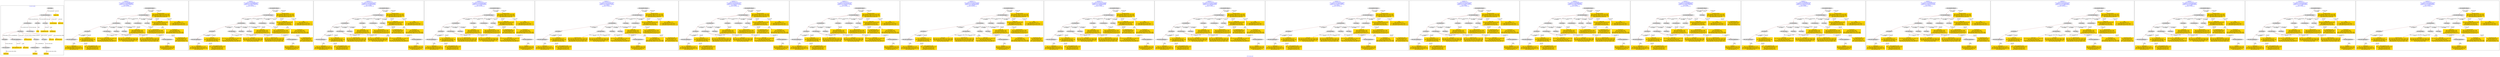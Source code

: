 digraph n0 {
fontcolor="blue"
remincross="true"
label="s20-s-lacma.xml"
subgraph cluster_0 {
label="1-correct model"
n2[style="filled",color="white",fillcolor="lightgray",label="E12_Production1"];
n3[style="filled",color="white",fillcolor="lightgray",label="E21_Person1"];
n4[style="filled",color="white",fillcolor="lightgray",label="E52_Time-Span1"];
n5[style="filled",color="white",fillcolor="lightgray",label="E69_Death1"];
n6[style="filled",color="white",fillcolor="lightgray",label="E82_Actor_Appellation1"];
n7[shape="plaintext",style="filled",fillcolor="gold",label="Artwork_in_Focus"];
n8[style="filled",color="white",fillcolor="lightgray",label="E53_Place1"];
n9[style="filled",color="white",fillcolor="lightgray",label="E67_Birth1"];
n10[shape="plaintext",style="filled",fillcolor="gold",label="Artist_URI"];
n11[style="filled",color="white",fillcolor="lightgray",label="E22_Man-Made_Object1"];
n12[style="filled",color="white",fillcolor="lightgray",label="E35_Title1"];
n13[style="filled",color="white",fillcolor="lightgray",label="E55_Type1"];
n14[shape="plaintext",style="filled",fillcolor="gold",label="Artwork_Details"];
n15[shape="plaintext",style="filled",fillcolor="gold",label="Object_URI"];
n16[shape="plaintext",style="filled",fillcolor="gold",label="Title"];
n17[style="filled",color="white",fillcolor="lightgray",label="E38_Image1"];
n18[shape="plaintext",style="filled",fillcolor="gold",label="Image_URL"];
n19[style="filled",color="white",fillcolor="lightgray",label="E48_Place_Name1"];
n20[shape="plaintext",style="filled",fillcolor="gold",label="Residence"];
n21[shape="plaintext",style="filled",fillcolor="gold",label="Production_Year"];
n22[style="filled",color="white",fillcolor="lightgray",label="E52_Time-Span2"];
n23[shape="plaintext",style="filled",fillcolor="gold",label="birth_date"];
n24[style="filled",color="white",fillcolor="lightgray",label="E52_Time-Span3"];
n25[shape="plaintext",style="filled",fillcolor="gold",label="death_date"];
n26[shape="plaintext",style="filled",fillcolor="gold",label="Classification_URI"];
n27[shape="plaintext",style="filled",fillcolor="gold",label="Classification"];
n28[shape="plaintext",style="filled",fillcolor="gold",label="Artist_Appellation_URI"];
n29[shape="plaintext",style="filled",fillcolor="gold",label="Artist_Name"];
}
subgraph cluster_1 {
label="candidate 0\nlink coherence:0.88\nnode coherence:0.9166666666666666\nconfidence:0.4418915894619815\nmapping score:0.5004717996619302\ncost:24.99868\n-precision:0.44-recall:0.41"
n31[style="filled",color="white",fillcolor="lightgray",label="E12_Production1"];
n32[style="filled",color="white",fillcolor="lightgray",label="E21_Person1"];
n33[style="filled",color="white",fillcolor="lightgray",label="E52_Time-Span2"];
n34[style="filled",color="white",fillcolor="lightgray",label="E53_Place1"];
n35[style="filled",color="white",fillcolor="lightgray",label="E55_Type1"];
n36[style="filled",color="white",fillcolor="lightgray",label="E82_Actor_Appellation1"];
n37[style="filled",color="white",fillcolor="lightgray",label="E22_Man-Made_Object1"];
n38[style="filled",color="white",fillcolor="lightgray",label="E38_Image1"];
n39[style="filled",color="white",fillcolor="lightgray",label="E54_Dimension1"];
n40[style="filled",color="white",fillcolor="lightgray",label="E55_Type2"];
n41[style="filled",color="white",fillcolor="lightgray",label="E33_Linguistic_Object2"];
n42[style="filled",color="white",fillcolor="lightgray",label="E44_Place_Appellation1"];
n43[shape="plaintext",style="filled",fillcolor="gold",label="Image_URL\n[E38_Image,classLink,0.539]\n[E53_Place,classLink,0.184]\n[E8_Acquisition,classLink,0.153]\n[E22_Man-Made_Object,classLink,0.124]"];
n44[shape="plaintext",style="filled",fillcolor="gold",label="Artist_URI\n[E21_Person,classLink,0.415]\n[E82_Actor_Appellation,classLink,0.348]\n[E39_Actor,classLink,0.189]\n[E30_Right,P3_has_note,0.049]"];
n45[shape="plaintext",style="filled",fillcolor="gold",label="Object_URI\n[E22_Man-Made_Object,classLink,0.667]\n[E8_Acquisition,classLink,0.217]\n[E30_Right,P3_has_note,0.069]\n[E8_Acquisition,P3_has_note,0.047]"];
n46[shape="plaintext",style="filled",fillcolor="gold",label="death_date\n[E52_Time-Span,P82_at_some_time_within,0.36]\n[E52_Time-Span,label,0.239]\n[E52_Time-Span,P82a_begin_of_the_begin,0.221]\n[E52_Time-Span,P82b_end_of_the_end,0.18]"];
n47[shape="plaintext",style="filled",fillcolor="gold",label="birth_date\n[E52_Time-Span,P82a_begin_of_the_begin,0.432]\n[E52_Time-Span,P82_at_some_time_within,0.289]\n[E52_Time-Span,P82b_end_of_the_end,0.193]\n[E52_Time-Span,label,0.086]"];
n48[shape="plaintext",style="filled",fillcolor="gold",label="Artwork_in_Focus\n[E33_Linguistic_Object,P3_has_note,0.284]\n[E22_Man-Made_Object,P3_has_note,0.281]\n[E73_Information_Object,P3_has_note,0.254]\n[E21_Person,P3_has_note,0.18]"];
n49[shape="plaintext",style="filled",fillcolor="gold",label="Artist_Name\n[E82_Actor_Appellation,label,0.452]\n[E22_Man-Made_Object,P3_has_note,0.213]\n[E73_Information_Object,P3_has_note,0.176]\n[E35_Title,label,0.16]"];
n50[shape="plaintext",style="filled",fillcolor="gold",label="Classification\n[E55_Type,label,0.384]\n[E55_Type,classLink,0.383]\n[E33_Linguistic_Object,P3_has_note,0.135]\n[E22_Man-Made_Object,P3_has_note,0.098]"];
n51[shape="plaintext",style="filled",fillcolor="gold",label="Title\n[E35_Title,label,0.275]\n[E22_Man-Made_Object,P3_has_note,0.272]\n[E30_Right,P3_has_note,0.232]\n[E73_Information_Object,P3_has_note,0.222]"];
n52[shape="plaintext",style="filled",fillcolor="gold",label="Classification_URI\n[E55_Type,classLink,0.602]\n[E55_Type,label,0.142]\n[E74_Group,classLink,0.137]\n[E57_Material,classLink,0.118]"];
n53[shape="plaintext",style="filled",fillcolor="gold",label="Production_Year\n[E52_Time-Span,P82_at_some_time_within,0.34]\n[E52_Time-Span,P82a_begin_of_the_begin,0.308]\n[E52_Time-Span,P82b_end_of_the_end,0.248]\n[E69_Death,P82_at_some_time_within,0.104]"];
n54[shape="plaintext",style="filled",fillcolor="gold",label="Artwork_Details\n[E54_Dimension,P3_has_note,0.509]\n[E8_Acquisition,P3_has_note,0.176]\n[E22_Man-Made_Object,P3_has_note,0.168]\n[E34_Inscription,P3_has_note,0.146]"];
n55[shape="plaintext",style="filled",fillcolor="gold",label="Residence\n[E44_Place_Appellation,label,0.432]\n[E12_Production,P3_has_note,0.274]\n[E39_Actor,P3_has_note,0.164]\n[E35_Title,label,0.13]"];
n56[shape="plaintext",style="filled",fillcolor="gold",label="Artist_Appellation_URI\n[E82_Actor_Appellation,classLink,0.591]\n[E21_Person,classLink,0.373]\n[E39_Actor,classLink,0.028]\n[E30_Right,P3_has_note,0.007]"];
}
subgraph cluster_2 {
label="candidate 1\nlink coherence:0.88\nnode coherence:0.9166666666666666\nconfidence:0.4418915894619815\nmapping score:0.5004717996619302\ncost:24.99876\n-precision:0.44-recall:0.41"
n58[style="filled",color="white",fillcolor="lightgray",label="E12_Production1"];
n59[style="filled",color="white",fillcolor="lightgray",label="E21_Person1"];
n60[style="filled",color="white",fillcolor="lightgray",label="E52_Time-Span2"];
n61[style="filled",color="white",fillcolor="lightgray",label="E53_Place1"];
n62[style="filled",color="white",fillcolor="lightgray",label="E55_Type1"];
n63[style="filled",color="white",fillcolor="lightgray",label="E82_Actor_Appellation1"];
n64[style="filled",color="white",fillcolor="lightgray",label="E22_Man-Made_Object1"];
n65[style="filled",color="white",fillcolor="lightgray",label="E38_Image1"];
n66[style="filled",color="white",fillcolor="lightgray",label="E54_Dimension1"];
n67[style="filled",color="white",fillcolor="lightgray",label="E55_Type3"];
n68[style="filled",color="white",fillcolor="lightgray",label="E33_Linguistic_Object2"];
n69[style="filled",color="white",fillcolor="lightgray",label="E44_Place_Appellation1"];
n70[shape="plaintext",style="filled",fillcolor="gold",label="Image_URL\n[E38_Image,classLink,0.539]\n[E53_Place,classLink,0.184]\n[E8_Acquisition,classLink,0.153]\n[E22_Man-Made_Object,classLink,0.124]"];
n71[shape="plaintext",style="filled",fillcolor="gold",label="Artist_URI\n[E21_Person,classLink,0.415]\n[E82_Actor_Appellation,classLink,0.348]\n[E39_Actor,classLink,0.189]\n[E30_Right,P3_has_note,0.049]"];
n72[shape="plaintext",style="filled",fillcolor="gold",label="Object_URI\n[E22_Man-Made_Object,classLink,0.667]\n[E8_Acquisition,classLink,0.217]\n[E30_Right,P3_has_note,0.069]\n[E8_Acquisition,P3_has_note,0.047]"];
n73[shape="plaintext",style="filled",fillcolor="gold",label="death_date\n[E52_Time-Span,P82_at_some_time_within,0.36]\n[E52_Time-Span,label,0.239]\n[E52_Time-Span,P82a_begin_of_the_begin,0.221]\n[E52_Time-Span,P82b_end_of_the_end,0.18]"];
n74[shape="plaintext",style="filled",fillcolor="gold",label="birth_date\n[E52_Time-Span,P82a_begin_of_the_begin,0.432]\n[E52_Time-Span,P82_at_some_time_within,0.289]\n[E52_Time-Span,P82b_end_of_the_end,0.193]\n[E52_Time-Span,label,0.086]"];
n75[shape="plaintext",style="filled",fillcolor="gold",label="Artwork_in_Focus\n[E33_Linguistic_Object,P3_has_note,0.284]\n[E22_Man-Made_Object,P3_has_note,0.281]\n[E73_Information_Object,P3_has_note,0.254]\n[E21_Person,P3_has_note,0.18]"];
n76[shape="plaintext",style="filled",fillcolor="gold",label="Artist_Name\n[E82_Actor_Appellation,label,0.452]\n[E22_Man-Made_Object,P3_has_note,0.213]\n[E73_Information_Object,P3_has_note,0.176]\n[E35_Title,label,0.16]"];
n77[shape="plaintext",style="filled",fillcolor="gold",label="Title\n[E35_Title,label,0.275]\n[E22_Man-Made_Object,P3_has_note,0.272]\n[E30_Right,P3_has_note,0.232]\n[E73_Information_Object,P3_has_note,0.222]"];
n78[shape="plaintext",style="filled",fillcolor="gold",label="Classification_URI\n[E55_Type,classLink,0.602]\n[E55_Type,label,0.142]\n[E74_Group,classLink,0.137]\n[E57_Material,classLink,0.118]"];
n79[shape="plaintext",style="filled",fillcolor="gold",label="Production_Year\n[E52_Time-Span,P82_at_some_time_within,0.34]\n[E52_Time-Span,P82a_begin_of_the_begin,0.308]\n[E52_Time-Span,P82b_end_of_the_end,0.248]\n[E69_Death,P82_at_some_time_within,0.104]"];
n80[shape="plaintext",style="filled",fillcolor="gold",label="Artwork_Details\n[E54_Dimension,P3_has_note,0.509]\n[E8_Acquisition,P3_has_note,0.176]\n[E22_Man-Made_Object,P3_has_note,0.168]\n[E34_Inscription,P3_has_note,0.146]"];
n81[shape="plaintext",style="filled",fillcolor="gold",label="Classification\n[E55_Type,label,0.384]\n[E55_Type,classLink,0.383]\n[E33_Linguistic_Object,P3_has_note,0.135]\n[E22_Man-Made_Object,P3_has_note,0.098]"];
n82[shape="plaintext",style="filled",fillcolor="gold",label="Residence\n[E44_Place_Appellation,label,0.432]\n[E12_Production,P3_has_note,0.274]\n[E39_Actor,P3_has_note,0.164]\n[E35_Title,label,0.13]"];
n83[shape="plaintext",style="filled",fillcolor="gold",label="Artist_Appellation_URI\n[E82_Actor_Appellation,classLink,0.591]\n[E21_Person,classLink,0.373]\n[E39_Actor,classLink,0.028]\n[E30_Right,P3_has_note,0.007]"];
}
subgraph cluster_3 {
label="candidate 10\nlink coherence:0.875\nnode coherence:0.9130434782608695\nconfidence:0.4397595089226813\nmapping score:0.5104581385849931\ncost:122.99882\n-precision:0.54-recall:0.48"
n85[style="filled",color="white",fillcolor="lightgray",label="E12_Production1"];
n86[style="filled",color="white",fillcolor="lightgray",label="E21_Person1"];
n87[style="filled",color="white",fillcolor="lightgray",label="E52_Time-Span2"];
n88[style="filled",color="white",fillcolor="lightgray",label="E53_Place1"];
n89[style="filled",color="white",fillcolor="lightgray",label="E82_Actor_Appellation1"];
n90[style="filled",color="white",fillcolor="lightgray",label="E22_Man-Made_Object1"];
n91[style="filled",color="white",fillcolor="lightgray",label="E38_Image1"];
n92[style="filled",color="white",fillcolor="lightgray",label="E54_Dimension1"];
n93[style="filled",color="white",fillcolor="lightgray",label="E55_Type2"];
n94[style="filled",color="white",fillcolor="lightgray",label="E33_Linguistic_Object2"];
n95[style="filled",color="white",fillcolor="lightgray",label="E44_Place_Appellation1"];
n96[shape="plaintext",style="filled",fillcolor="gold",label="Image_URL\n[E38_Image,classLink,0.539]\n[E53_Place,classLink,0.184]\n[E8_Acquisition,classLink,0.153]\n[E22_Man-Made_Object,classLink,0.124]"];
n97[shape="plaintext",style="filled",fillcolor="gold",label="Artist_URI\n[E21_Person,classLink,0.415]\n[E82_Actor_Appellation,classLink,0.348]\n[E39_Actor,classLink,0.189]\n[E30_Right,P3_has_note,0.049]"];
n98[shape="plaintext",style="filled",fillcolor="gold",label="Object_URI\n[E22_Man-Made_Object,classLink,0.667]\n[E8_Acquisition,classLink,0.217]\n[E30_Right,P3_has_note,0.069]\n[E8_Acquisition,P3_has_note,0.047]"];
n99[shape="plaintext",style="filled",fillcolor="gold",label="Classification_URI\n[E55_Type,classLink,0.602]\n[E55_Type,label,0.142]\n[E74_Group,classLink,0.137]\n[E57_Material,classLink,0.118]"];
n100[shape="plaintext",style="filled",fillcolor="gold",label="Production_Year\n[E52_Time-Span,P82_at_some_time_within,0.34]\n[E52_Time-Span,P82a_begin_of_the_begin,0.308]\n[E52_Time-Span,P82b_end_of_the_end,0.248]\n[E69_Death,P82_at_some_time_within,0.104]"];
n101[shape="plaintext",style="filled",fillcolor="gold",label="birth_date\n[E52_Time-Span,P82a_begin_of_the_begin,0.432]\n[E52_Time-Span,P82_at_some_time_within,0.289]\n[E52_Time-Span,P82b_end_of_the_end,0.193]\n[E52_Time-Span,label,0.086]"];
n102[shape="plaintext",style="filled",fillcolor="gold",label="Artwork_in_Focus\n[E33_Linguistic_Object,P3_has_note,0.284]\n[E22_Man-Made_Object,P3_has_note,0.281]\n[E73_Information_Object,P3_has_note,0.254]\n[E21_Person,P3_has_note,0.18]"];
n103[shape="plaintext",style="filled",fillcolor="gold",label="Artist_Name\n[E82_Actor_Appellation,label,0.452]\n[E22_Man-Made_Object,P3_has_note,0.213]\n[E73_Information_Object,P3_has_note,0.176]\n[E35_Title,label,0.16]"];
n104[shape="plaintext",style="filled",fillcolor="gold",label="Classification\n[E55_Type,label,0.384]\n[E55_Type,classLink,0.383]\n[E33_Linguistic_Object,P3_has_note,0.135]\n[E22_Man-Made_Object,P3_has_note,0.098]"];
n105[shape="plaintext",style="filled",fillcolor="gold",label="death_date\n[E52_Time-Span,P82_at_some_time_within,0.36]\n[E52_Time-Span,label,0.239]\n[E52_Time-Span,P82a_begin_of_the_begin,0.221]\n[E52_Time-Span,P82b_end_of_the_end,0.18]"];
n106[shape="plaintext",style="filled",fillcolor="gold",label="Title\n[E35_Title,label,0.275]\n[E22_Man-Made_Object,P3_has_note,0.272]\n[E30_Right,P3_has_note,0.232]\n[E73_Information_Object,P3_has_note,0.222]"];
n107[shape="plaintext",style="filled",fillcolor="gold",label="Artwork_Details\n[E54_Dimension,P3_has_note,0.509]\n[E8_Acquisition,P3_has_note,0.176]\n[E22_Man-Made_Object,P3_has_note,0.168]\n[E34_Inscription,P3_has_note,0.146]"];
n108[shape="plaintext",style="filled",fillcolor="gold",label="Residence\n[E44_Place_Appellation,label,0.432]\n[E12_Production,P3_has_note,0.274]\n[E39_Actor,P3_has_note,0.164]\n[E35_Title,label,0.13]"];
n109[shape="plaintext",style="filled",fillcolor="gold",label="Artist_Appellation_URI\n[E82_Actor_Appellation,classLink,0.591]\n[E21_Person,classLink,0.373]\n[E39_Actor,classLink,0.028]\n[E30_Right,P3_has_note,0.007]"];
}
subgraph cluster_4 {
label="candidate 11\nlink coherence:0.875\nnode coherence:0.9130434782608695\nconfidence:0.4397595089226813\nmapping score:0.5104581385849931\ncost:122.9989\n-precision:0.54-recall:0.48"
n111[style="filled",color="white",fillcolor="lightgray",label="E12_Production1"];
n112[style="filled",color="white",fillcolor="lightgray",label="E21_Person1"];
n113[style="filled",color="white",fillcolor="lightgray",label="E52_Time-Span2"];
n114[style="filled",color="white",fillcolor="lightgray",label="E53_Place1"];
n115[style="filled",color="white",fillcolor="lightgray",label="E82_Actor_Appellation1"];
n116[style="filled",color="white",fillcolor="lightgray",label="E22_Man-Made_Object1"];
n117[style="filled",color="white",fillcolor="lightgray",label="E38_Image1"];
n118[style="filled",color="white",fillcolor="lightgray",label="E54_Dimension1"];
n119[style="filled",color="white",fillcolor="lightgray",label="E55_Type3"];
n120[style="filled",color="white",fillcolor="lightgray",label="E33_Linguistic_Object2"];
n121[style="filled",color="white",fillcolor="lightgray",label="E44_Place_Appellation1"];
n122[shape="plaintext",style="filled",fillcolor="gold",label="Image_URL\n[E38_Image,classLink,0.539]\n[E53_Place,classLink,0.184]\n[E8_Acquisition,classLink,0.153]\n[E22_Man-Made_Object,classLink,0.124]"];
n123[shape="plaintext",style="filled",fillcolor="gold",label="Artist_URI\n[E21_Person,classLink,0.415]\n[E82_Actor_Appellation,classLink,0.348]\n[E39_Actor,classLink,0.189]\n[E30_Right,P3_has_note,0.049]"];
n124[shape="plaintext",style="filled",fillcolor="gold",label="Object_URI\n[E22_Man-Made_Object,classLink,0.667]\n[E8_Acquisition,classLink,0.217]\n[E30_Right,P3_has_note,0.069]\n[E8_Acquisition,P3_has_note,0.047]"];
n125[shape="plaintext",style="filled",fillcolor="gold",label="Production_Year\n[E52_Time-Span,P82_at_some_time_within,0.34]\n[E52_Time-Span,P82a_begin_of_the_begin,0.308]\n[E52_Time-Span,P82b_end_of_the_end,0.248]\n[E69_Death,P82_at_some_time_within,0.104]"];
n126[shape="plaintext",style="filled",fillcolor="gold",label="birth_date\n[E52_Time-Span,P82a_begin_of_the_begin,0.432]\n[E52_Time-Span,P82_at_some_time_within,0.289]\n[E52_Time-Span,P82b_end_of_the_end,0.193]\n[E52_Time-Span,label,0.086]"];
n127[shape="plaintext",style="filled",fillcolor="gold",label="Artwork_in_Focus\n[E33_Linguistic_Object,P3_has_note,0.284]\n[E22_Man-Made_Object,P3_has_note,0.281]\n[E73_Information_Object,P3_has_note,0.254]\n[E21_Person,P3_has_note,0.18]"];
n128[shape="plaintext",style="filled",fillcolor="gold",label="Artist_Name\n[E82_Actor_Appellation,label,0.452]\n[E22_Man-Made_Object,P3_has_note,0.213]\n[E73_Information_Object,P3_has_note,0.176]\n[E35_Title,label,0.16]"];
n129[shape="plaintext",style="filled",fillcolor="gold",label="death_date\n[E52_Time-Span,P82_at_some_time_within,0.36]\n[E52_Time-Span,label,0.239]\n[E52_Time-Span,P82a_begin_of_the_begin,0.221]\n[E52_Time-Span,P82b_end_of_the_end,0.18]"];
n130[shape="plaintext",style="filled",fillcolor="gold",label="Classification_URI\n[E55_Type,classLink,0.602]\n[E55_Type,label,0.142]\n[E74_Group,classLink,0.137]\n[E57_Material,classLink,0.118]"];
n131[shape="plaintext",style="filled",fillcolor="gold",label="Title\n[E35_Title,label,0.275]\n[E22_Man-Made_Object,P3_has_note,0.272]\n[E30_Right,P3_has_note,0.232]\n[E73_Information_Object,P3_has_note,0.222]"];
n132[shape="plaintext",style="filled",fillcolor="gold",label="Artwork_Details\n[E54_Dimension,P3_has_note,0.509]\n[E8_Acquisition,P3_has_note,0.176]\n[E22_Man-Made_Object,P3_has_note,0.168]\n[E34_Inscription,P3_has_note,0.146]"];
n133[shape="plaintext",style="filled",fillcolor="gold",label="Classification\n[E55_Type,label,0.384]\n[E55_Type,classLink,0.383]\n[E33_Linguistic_Object,P3_has_note,0.135]\n[E22_Man-Made_Object,P3_has_note,0.098]"];
n134[shape="plaintext",style="filled",fillcolor="gold",label="Residence\n[E44_Place_Appellation,label,0.432]\n[E12_Production,P3_has_note,0.274]\n[E39_Actor,P3_has_note,0.164]\n[E35_Title,label,0.13]"];
n135[shape="plaintext",style="filled",fillcolor="gold",label="Artist_Appellation_URI\n[E82_Actor_Appellation,classLink,0.591]\n[E21_Person,classLink,0.373]\n[E39_Actor,classLink,0.028]\n[E30_Right,P3_has_note,0.007]"];
}
subgraph cluster_5 {
label="candidate 12\nlink coherence:0.875\nnode coherence:0.9130434782608695\nconfidence:0.4355518244941791\nmapping score:0.5090555771088258\ncost:23.99876\n-precision:0.5-recall:0.44"
n137[style="filled",color="white",fillcolor="lightgray",label="E12_Production1"];
n138[style="filled",color="white",fillcolor="lightgray",label="E21_Person1"];
n139[style="filled",color="white",fillcolor="lightgray",label="E52_Time-Span2"];
n140[style="filled",color="white",fillcolor="lightgray",label="E53_Place1"];
n141[style="filled",color="white",fillcolor="lightgray",label="E55_Type1"];
n142[style="filled",color="white",fillcolor="lightgray",label="E82_Actor_Appellation1"];
n143[style="filled",color="white",fillcolor="lightgray",label="E22_Man-Made_Object1"];
n144[style="filled",color="white",fillcolor="lightgray",label="E38_Image1"];
n145[style="filled",color="white",fillcolor="lightgray",label="E54_Dimension1"];
n146[style="filled",color="white",fillcolor="lightgray",label="E33_Linguistic_Object2"];
n147[style="filled",color="white",fillcolor="lightgray",label="E44_Place_Appellation1"];
n148[shape="plaintext",style="filled",fillcolor="gold",label="Classification\n[E55_Type,label,0.384]\n[E55_Type,classLink,0.383]\n[E33_Linguistic_Object,P3_has_note,0.135]\n[E22_Man-Made_Object,P3_has_note,0.098]"];
n149[shape="plaintext",style="filled",fillcolor="gold",label="Image_URL\n[E38_Image,classLink,0.539]\n[E53_Place,classLink,0.184]\n[E8_Acquisition,classLink,0.153]\n[E22_Man-Made_Object,classLink,0.124]"];
n150[shape="plaintext",style="filled",fillcolor="gold",label="Artist_URI\n[E21_Person,classLink,0.415]\n[E82_Actor_Appellation,classLink,0.348]\n[E39_Actor,classLink,0.189]\n[E30_Right,P3_has_note,0.049]"];
n151[shape="plaintext",style="filled",fillcolor="gold",label="Object_URI\n[E22_Man-Made_Object,classLink,0.667]\n[E8_Acquisition,classLink,0.217]\n[E30_Right,P3_has_note,0.069]\n[E8_Acquisition,P3_has_note,0.047]"];
n152[shape="plaintext",style="filled",fillcolor="gold",label="Production_Year\n[E52_Time-Span,P82_at_some_time_within,0.34]\n[E52_Time-Span,P82a_begin_of_the_begin,0.308]\n[E52_Time-Span,P82b_end_of_the_end,0.248]\n[E69_Death,P82_at_some_time_within,0.104]"];
n153[shape="plaintext",style="filled",fillcolor="gold",label="birth_date\n[E52_Time-Span,P82a_begin_of_the_begin,0.432]\n[E52_Time-Span,P82_at_some_time_within,0.289]\n[E52_Time-Span,P82b_end_of_the_end,0.193]\n[E52_Time-Span,label,0.086]"];
n154[shape="plaintext",style="filled",fillcolor="gold",label="Artwork_in_Focus\n[E33_Linguistic_Object,P3_has_note,0.284]\n[E22_Man-Made_Object,P3_has_note,0.281]\n[E73_Information_Object,P3_has_note,0.254]\n[E21_Person,P3_has_note,0.18]"];
n155[shape="plaintext",style="filled",fillcolor="gold",label="Artist_Name\n[E82_Actor_Appellation,label,0.452]\n[E22_Man-Made_Object,P3_has_note,0.213]\n[E73_Information_Object,P3_has_note,0.176]\n[E35_Title,label,0.16]"];
n156[shape="plaintext",style="filled",fillcolor="gold",label="Title\n[E35_Title,label,0.275]\n[E22_Man-Made_Object,P3_has_note,0.272]\n[E30_Right,P3_has_note,0.232]\n[E73_Information_Object,P3_has_note,0.222]"];
n157[shape="plaintext",style="filled",fillcolor="gold",label="Classification_URI\n[E55_Type,classLink,0.602]\n[E55_Type,label,0.142]\n[E74_Group,classLink,0.137]\n[E57_Material,classLink,0.118]"];
n158[shape="plaintext",style="filled",fillcolor="gold",label="death_date\n[E52_Time-Span,P82_at_some_time_within,0.36]\n[E52_Time-Span,label,0.239]\n[E52_Time-Span,P82a_begin_of_the_begin,0.221]\n[E52_Time-Span,P82b_end_of_the_end,0.18]"];
n159[shape="plaintext",style="filled",fillcolor="gold",label="Artwork_Details\n[E54_Dimension,P3_has_note,0.509]\n[E8_Acquisition,P3_has_note,0.176]\n[E22_Man-Made_Object,P3_has_note,0.168]\n[E34_Inscription,P3_has_note,0.146]"];
n160[shape="plaintext",style="filled",fillcolor="gold",label="Residence\n[E44_Place_Appellation,label,0.432]\n[E12_Production,P3_has_note,0.274]\n[E39_Actor,P3_has_note,0.164]\n[E35_Title,label,0.13]"];
n161[shape="plaintext",style="filled",fillcolor="gold",label="Artist_Appellation_URI\n[E82_Actor_Appellation,classLink,0.591]\n[E21_Person,classLink,0.373]\n[E39_Actor,classLink,0.028]\n[E30_Right,P3_has_note,0.007]"];
}
subgraph cluster_6 {
label="candidate 13\nlink coherence:0.875\nnode coherence:0.9130434782608695\nconfidence:0.4355518244941791\nmapping score:0.5090555771088258\ncost:23.99882\n-precision:0.54-recall:0.48"
n163[style="filled",color="white",fillcolor="lightgray",label="E12_Production1"];
n164[style="filled",color="white",fillcolor="lightgray",label="E21_Person1"];
n165[style="filled",color="white",fillcolor="lightgray",label="E52_Time-Span2"];
n166[style="filled",color="white",fillcolor="lightgray",label="E53_Place1"];
n167[style="filled",color="white",fillcolor="lightgray",label="E82_Actor_Appellation1"];
n168[style="filled",color="white",fillcolor="lightgray",label="E22_Man-Made_Object1"];
n169[style="filled",color="white",fillcolor="lightgray",label="E38_Image1"];
n170[style="filled",color="white",fillcolor="lightgray",label="E54_Dimension1"];
n171[style="filled",color="white",fillcolor="lightgray",label="E55_Type2"];
n172[style="filled",color="white",fillcolor="lightgray",label="E33_Linguistic_Object2"];
n173[style="filled",color="white",fillcolor="lightgray",label="E44_Place_Appellation1"];
n174[shape="plaintext",style="filled",fillcolor="gold",label="Image_URL\n[E38_Image,classLink,0.539]\n[E53_Place,classLink,0.184]\n[E8_Acquisition,classLink,0.153]\n[E22_Man-Made_Object,classLink,0.124]"];
n175[shape="plaintext",style="filled",fillcolor="gold",label="Artist_URI\n[E21_Person,classLink,0.415]\n[E82_Actor_Appellation,classLink,0.348]\n[E39_Actor,classLink,0.189]\n[E30_Right,P3_has_note,0.049]"];
n176[shape="plaintext",style="filled",fillcolor="gold",label="Object_URI\n[E22_Man-Made_Object,classLink,0.667]\n[E8_Acquisition,classLink,0.217]\n[E30_Right,P3_has_note,0.069]\n[E8_Acquisition,P3_has_note,0.047]"];
n177[shape="plaintext",style="filled",fillcolor="gold",label="Classification_URI\n[E55_Type,classLink,0.602]\n[E55_Type,label,0.142]\n[E74_Group,classLink,0.137]\n[E57_Material,classLink,0.118]"];
n178[shape="plaintext",style="filled",fillcolor="gold",label="Production_Year\n[E52_Time-Span,P82_at_some_time_within,0.34]\n[E52_Time-Span,P82a_begin_of_the_begin,0.308]\n[E52_Time-Span,P82b_end_of_the_end,0.248]\n[E69_Death,P82_at_some_time_within,0.104]"];
n179[shape="plaintext",style="filled",fillcolor="gold",label="birth_date\n[E52_Time-Span,P82a_begin_of_the_begin,0.432]\n[E52_Time-Span,P82_at_some_time_within,0.289]\n[E52_Time-Span,P82b_end_of_the_end,0.193]\n[E52_Time-Span,label,0.086]"];
n180[shape="plaintext",style="filled",fillcolor="gold",label="Artwork_in_Focus\n[E33_Linguistic_Object,P3_has_note,0.284]\n[E22_Man-Made_Object,P3_has_note,0.281]\n[E73_Information_Object,P3_has_note,0.254]\n[E21_Person,P3_has_note,0.18]"];
n181[shape="plaintext",style="filled",fillcolor="gold",label="Artist_Name\n[E82_Actor_Appellation,label,0.452]\n[E22_Man-Made_Object,P3_has_note,0.213]\n[E73_Information_Object,P3_has_note,0.176]\n[E35_Title,label,0.16]"];
n182[shape="plaintext",style="filled",fillcolor="gold",label="Classification\n[E55_Type,label,0.384]\n[E55_Type,classLink,0.383]\n[E33_Linguistic_Object,P3_has_note,0.135]\n[E22_Man-Made_Object,P3_has_note,0.098]"];
n183[shape="plaintext",style="filled",fillcolor="gold",label="Title\n[E35_Title,label,0.275]\n[E22_Man-Made_Object,P3_has_note,0.272]\n[E30_Right,P3_has_note,0.232]\n[E73_Information_Object,P3_has_note,0.222]"];
n184[shape="plaintext",style="filled",fillcolor="gold",label="death_date\n[E52_Time-Span,P82_at_some_time_within,0.36]\n[E52_Time-Span,label,0.239]\n[E52_Time-Span,P82a_begin_of_the_begin,0.221]\n[E52_Time-Span,P82b_end_of_the_end,0.18]"];
n185[shape="plaintext",style="filled",fillcolor="gold",label="Artwork_Details\n[E54_Dimension,P3_has_note,0.509]\n[E8_Acquisition,P3_has_note,0.176]\n[E22_Man-Made_Object,P3_has_note,0.168]\n[E34_Inscription,P3_has_note,0.146]"];
n186[shape="plaintext",style="filled",fillcolor="gold",label="Residence\n[E44_Place_Appellation,label,0.432]\n[E12_Production,P3_has_note,0.274]\n[E39_Actor,P3_has_note,0.164]\n[E35_Title,label,0.13]"];
n187[shape="plaintext",style="filled",fillcolor="gold",label="Artist_Appellation_URI\n[E82_Actor_Appellation,classLink,0.591]\n[E21_Person,classLink,0.373]\n[E39_Actor,classLink,0.028]\n[E30_Right,P3_has_note,0.007]"];
}
subgraph cluster_7 {
label="candidate 14\nlink coherence:0.875\nnode coherence:0.9130434782608695\nconfidence:0.4355518244941791\nmapping score:0.5090555771088258\ncost:23.9989\n-precision:0.54-recall:0.48"
n189[style="filled",color="white",fillcolor="lightgray",label="E12_Production1"];
n190[style="filled",color="white",fillcolor="lightgray",label="E21_Person1"];
n191[style="filled",color="white",fillcolor="lightgray",label="E52_Time-Span2"];
n192[style="filled",color="white",fillcolor="lightgray",label="E53_Place1"];
n193[style="filled",color="white",fillcolor="lightgray",label="E82_Actor_Appellation1"];
n194[style="filled",color="white",fillcolor="lightgray",label="E22_Man-Made_Object1"];
n195[style="filled",color="white",fillcolor="lightgray",label="E38_Image1"];
n196[style="filled",color="white",fillcolor="lightgray",label="E54_Dimension1"];
n197[style="filled",color="white",fillcolor="lightgray",label="E55_Type3"];
n198[style="filled",color="white",fillcolor="lightgray",label="E33_Linguistic_Object2"];
n199[style="filled",color="white",fillcolor="lightgray",label="E44_Place_Appellation1"];
n200[shape="plaintext",style="filled",fillcolor="gold",label="Image_URL\n[E38_Image,classLink,0.539]\n[E53_Place,classLink,0.184]\n[E8_Acquisition,classLink,0.153]\n[E22_Man-Made_Object,classLink,0.124]"];
n201[shape="plaintext",style="filled",fillcolor="gold",label="Artist_URI\n[E21_Person,classLink,0.415]\n[E82_Actor_Appellation,classLink,0.348]\n[E39_Actor,classLink,0.189]\n[E30_Right,P3_has_note,0.049]"];
n202[shape="plaintext",style="filled",fillcolor="gold",label="Object_URI\n[E22_Man-Made_Object,classLink,0.667]\n[E8_Acquisition,classLink,0.217]\n[E30_Right,P3_has_note,0.069]\n[E8_Acquisition,P3_has_note,0.047]"];
n203[shape="plaintext",style="filled",fillcolor="gold",label="Production_Year\n[E52_Time-Span,P82_at_some_time_within,0.34]\n[E52_Time-Span,P82a_begin_of_the_begin,0.308]\n[E52_Time-Span,P82b_end_of_the_end,0.248]\n[E69_Death,P82_at_some_time_within,0.104]"];
n204[shape="plaintext",style="filled",fillcolor="gold",label="birth_date\n[E52_Time-Span,P82a_begin_of_the_begin,0.432]\n[E52_Time-Span,P82_at_some_time_within,0.289]\n[E52_Time-Span,P82b_end_of_the_end,0.193]\n[E52_Time-Span,label,0.086]"];
n205[shape="plaintext",style="filled",fillcolor="gold",label="Artwork_in_Focus\n[E33_Linguistic_Object,P3_has_note,0.284]\n[E22_Man-Made_Object,P3_has_note,0.281]\n[E73_Information_Object,P3_has_note,0.254]\n[E21_Person,P3_has_note,0.18]"];
n206[shape="plaintext",style="filled",fillcolor="gold",label="Artist_Name\n[E82_Actor_Appellation,label,0.452]\n[E22_Man-Made_Object,P3_has_note,0.213]\n[E73_Information_Object,P3_has_note,0.176]\n[E35_Title,label,0.16]"];
n207[shape="plaintext",style="filled",fillcolor="gold",label="Classification_URI\n[E55_Type,classLink,0.602]\n[E55_Type,label,0.142]\n[E74_Group,classLink,0.137]\n[E57_Material,classLink,0.118]"];
n208[shape="plaintext",style="filled",fillcolor="gold",label="Title\n[E35_Title,label,0.275]\n[E22_Man-Made_Object,P3_has_note,0.272]\n[E30_Right,P3_has_note,0.232]\n[E73_Information_Object,P3_has_note,0.222]"];
n209[shape="plaintext",style="filled",fillcolor="gold",label="death_date\n[E52_Time-Span,P82_at_some_time_within,0.36]\n[E52_Time-Span,label,0.239]\n[E52_Time-Span,P82a_begin_of_the_begin,0.221]\n[E52_Time-Span,P82b_end_of_the_end,0.18]"];
n210[shape="plaintext",style="filled",fillcolor="gold",label="Artwork_Details\n[E54_Dimension,P3_has_note,0.509]\n[E8_Acquisition,P3_has_note,0.176]\n[E22_Man-Made_Object,P3_has_note,0.168]\n[E34_Inscription,P3_has_note,0.146]"];
n211[shape="plaintext",style="filled",fillcolor="gold",label="Classification\n[E55_Type,label,0.384]\n[E55_Type,classLink,0.383]\n[E33_Linguistic_Object,P3_has_note,0.135]\n[E22_Man-Made_Object,P3_has_note,0.098]"];
n212[shape="plaintext",style="filled",fillcolor="gold",label="Residence\n[E44_Place_Appellation,label,0.432]\n[E12_Production,P3_has_note,0.274]\n[E39_Actor,P3_has_note,0.164]\n[E35_Title,label,0.13]"];
n213[shape="plaintext",style="filled",fillcolor="gold",label="Artist_Appellation_URI\n[E82_Actor_Appellation,classLink,0.591]\n[E21_Person,classLink,0.373]\n[E39_Actor,classLink,0.028]\n[E30_Right,P3_has_note,0.007]"];
}
subgraph cluster_8 {
label="candidate 15\nlink coherence:0.875\nnode coherence:0.9130434782608695\nconfidence:0.42734408181336286\nmapping score:0.506319662881887\ncost:122.99876\n-precision:0.46-recall:0.41"
n215[style="filled",color="white",fillcolor="lightgray",label="E12_Production1"];
n216[style="filled",color="white",fillcolor="lightgray",label="E21_Person1"];
n217[style="filled",color="white",fillcolor="lightgray",label="E52_Time-Span2"];
n218[style="filled",color="white",fillcolor="lightgray",label="E53_Place1"];
n219[style="filled",color="white",fillcolor="lightgray",label="E55_Type1"];
n220[style="filled",color="white",fillcolor="lightgray",label="E82_Actor_Appellation1"];
n221[style="filled",color="white",fillcolor="lightgray",label="E22_Man-Made_Object1"];
n222[style="filled",color="white",fillcolor="lightgray",label="E38_Image1"];
n223[style="filled",color="white",fillcolor="lightgray",label="E54_Dimension1"];
n224[style="filled",color="white",fillcolor="lightgray",label="E33_Linguistic_Object2"];
n225[style="filled",color="white",fillcolor="lightgray",label="E44_Place_Appellation1"];
n226[shape="plaintext",style="filled",fillcolor="gold",label="Classification\n[E55_Type,label,0.384]\n[E55_Type,classLink,0.383]\n[E33_Linguistic_Object,P3_has_note,0.135]\n[E22_Man-Made_Object,P3_has_note,0.098]"];
n227[shape="plaintext",style="filled",fillcolor="gold",label="Image_URL\n[E38_Image,classLink,0.539]\n[E53_Place,classLink,0.184]\n[E8_Acquisition,classLink,0.153]\n[E22_Man-Made_Object,classLink,0.124]"];
n228[shape="plaintext",style="filled",fillcolor="gold",label="Artist_URI\n[E21_Person,classLink,0.415]\n[E82_Actor_Appellation,classLink,0.348]\n[E39_Actor,classLink,0.189]\n[E30_Right,P3_has_note,0.049]"];
n229[shape="plaintext",style="filled",fillcolor="gold",label="Object_URI\n[E22_Man-Made_Object,classLink,0.667]\n[E8_Acquisition,classLink,0.217]\n[E30_Right,P3_has_note,0.069]\n[E8_Acquisition,P3_has_note,0.047]"];
n230[shape="plaintext",style="filled",fillcolor="gold",label="birth_date\n[E52_Time-Span,P82a_begin_of_the_begin,0.432]\n[E52_Time-Span,P82_at_some_time_within,0.289]\n[E52_Time-Span,P82b_end_of_the_end,0.193]\n[E52_Time-Span,label,0.086]"];
n231[shape="plaintext",style="filled",fillcolor="gold",label="Production_Year\n[E52_Time-Span,P82_at_some_time_within,0.34]\n[E52_Time-Span,P82a_begin_of_the_begin,0.308]\n[E52_Time-Span,P82b_end_of_the_end,0.248]\n[E69_Death,P82_at_some_time_within,0.104]"];
n232[shape="plaintext",style="filled",fillcolor="gold",label="Artwork_in_Focus\n[E33_Linguistic_Object,P3_has_note,0.284]\n[E22_Man-Made_Object,P3_has_note,0.281]\n[E73_Information_Object,P3_has_note,0.254]\n[E21_Person,P3_has_note,0.18]"];
n233[shape="plaintext",style="filled",fillcolor="gold",label="Artist_Name\n[E82_Actor_Appellation,label,0.452]\n[E22_Man-Made_Object,P3_has_note,0.213]\n[E73_Information_Object,P3_has_note,0.176]\n[E35_Title,label,0.16]"];
n234[shape="plaintext",style="filled",fillcolor="gold",label="death_date\n[E52_Time-Span,P82_at_some_time_within,0.36]\n[E52_Time-Span,label,0.239]\n[E52_Time-Span,P82a_begin_of_the_begin,0.221]\n[E52_Time-Span,P82b_end_of_the_end,0.18]"];
n235[shape="plaintext",style="filled",fillcolor="gold",label="Title\n[E35_Title,label,0.275]\n[E22_Man-Made_Object,P3_has_note,0.272]\n[E30_Right,P3_has_note,0.232]\n[E73_Information_Object,P3_has_note,0.222]"];
n236[shape="plaintext",style="filled",fillcolor="gold",label="Classification_URI\n[E55_Type,classLink,0.602]\n[E55_Type,label,0.142]\n[E74_Group,classLink,0.137]\n[E57_Material,classLink,0.118]"];
n237[shape="plaintext",style="filled",fillcolor="gold",label="Artwork_Details\n[E54_Dimension,P3_has_note,0.509]\n[E8_Acquisition,P3_has_note,0.176]\n[E22_Man-Made_Object,P3_has_note,0.168]\n[E34_Inscription,P3_has_note,0.146]"];
n238[shape="plaintext",style="filled",fillcolor="gold",label="Residence\n[E44_Place_Appellation,label,0.432]\n[E12_Production,P3_has_note,0.274]\n[E39_Actor,P3_has_note,0.164]\n[E35_Title,label,0.13]"];
n239[shape="plaintext",style="filled",fillcolor="gold",label="Artist_Appellation_URI\n[E82_Actor_Appellation,classLink,0.591]\n[E21_Person,classLink,0.373]\n[E39_Actor,classLink,0.028]\n[E30_Right,P3_has_note,0.007]"];
}
subgraph cluster_9 {
label="candidate 16\nlink coherence:0.875\nnode coherence:0.9130434782608695\nconfidence:0.42734408181336286\nmapping score:0.506319662881887\ncost:122.99882\n-precision:0.5-recall:0.44"
n241[style="filled",color="white",fillcolor="lightgray",label="E12_Production1"];
n242[style="filled",color="white",fillcolor="lightgray",label="E21_Person1"];
n243[style="filled",color="white",fillcolor="lightgray",label="E52_Time-Span2"];
n244[style="filled",color="white",fillcolor="lightgray",label="E53_Place1"];
n245[style="filled",color="white",fillcolor="lightgray",label="E82_Actor_Appellation1"];
n246[style="filled",color="white",fillcolor="lightgray",label="E22_Man-Made_Object1"];
n247[style="filled",color="white",fillcolor="lightgray",label="E38_Image1"];
n248[style="filled",color="white",fillcolor="lightgray",label="E54_Dimension1"];
n249[style="filled",color="white",fillcolor="lightgray",label="E55_Type2"];
n250[style="filled",color="white",fillcolor="lightgray",label="E33_Linguistic_Object2"];
n251[style="filled",color="white",fillcolor="lightgray",label="E44_Place_Appellation1"];
n252[shape="plaintext",style="filled",fillcolor="gold",label="Image_URL\n[E38_Image,classLink,0.539]\n[E53_Place,classLink,0.184]\n[E8_Acquisition,classLink,0.153]\n[E22_Man-Made_Object,classLink,0.124]"];
n253[shape="plaintext",style="filled",fillcolor="gold",label="Artist_URI\n[E21_Person,classLink,0.415]\n[E82_Actor_Appellation,classLink,0.348]\n[E39_Actor,classLink,0.189]\n[E30_Right,P3_has_note,0.049]"];
n254[shape="plaintext",style="filled",fillcolor="gold",label="Object_URI\n[E22_Man-Made_Object,classLink,0.667]\n[E8_Acquisition,classLink,0.217]\n[E30_Right,P3_has_note,0.069]\n[E8_Acquisition,P3_has_note,0.047]"];
n255[shape="plaintext",style="filled",fillcolor="gold",label="Classification_URI\n[E55_Type,classLink,0.602]\n[E55_Type,label,0.142]\n[E74_Group,classLink,0.137]\n[E57_Material,classLink,0.118]"];
n256[shape="plaintext",style="filled",fillcolor="gold",label="birth_date\n[E52_Time-Span,P82a_begin_of_the_begin,0.432]\n[E52_Time-Span,P82_at_some_time_within,0.289]\n[E52_Time-Span,P82b_end_of_the_end,0.193]\n[E52_Time-Span,label,0.086]"];
n257[shape="plaintext",style="filled",fillcolor="gold",label="Production_Year\n[E52_Time-Span,P82_at_some_time_within,0.34]\n[E52_Time-Span,P82a_begin_of_the_begin,0.308]\n[E52_Time-Span,P82b_end_of_the_end,0.248]\n[E69_Death,P82_at_some_time_within,0.104]"];
n258[shape="plaintext",style="filled",fillcolor="gold",label="Artwork_in_Focus\n[E33_Linguistic_Object,P3_has_note,0.284]\n[E22_Man-Made_Object,P3_has_note,0.281]\n[E73_Information_Object,P3_has_note,0.254]\n[E21_Person,P3_has_note,0.18]"];
n259[shape="plaintext",style="filled",fillcolor="gold",label="Artist_Name\n[E82_Actor_Appellation,label,0.452]\n[E22_Man-Made_Object,P3_has_note,0.213]\n[E73_Information_Object,P3_has_note,0.176]\n[E35_Title,label,0.16]"];
n260[shape="plaintext",style="filled",fillcolor="gold",label="Classification\n[E55_Type,label,0.384]\n[E55_Type,classLink,0.383]\n[E33_Linguistic_Object,P3_has_note,0.135]\n[E22_Man-Made_Object,P3_has_note,0.098]"];
n261[shape="plaintext",style="filled",fillcolor="gold",label="death_date\n[E52_Time-Span,P82_at_some_time_within,0.36]\n[E52_Time-Span,label,0.239]\n[E52_Time-Span,P82a_begin_of_the_begin,0.221]\n[E52_Time-Span,P82b_end_of_the_end,0.18]"];
n262[shape="plaintext",style="filled",fillcolor="gold",label="Title\n[E35_Title,label,0.275]\n[E22_Man-Made_Object,P3_has_note,0.272]\n[E30_Right,P3_has_note,0.232]\n[E73_Information_Object,P3_has_note,0.222]"];
n263[shape="plaintext",style="filled",fillcolor="gold",label="Artwork_Details\n[E54_Dimension,P3_has_note,0.509]\n[E8_Acquisition,P3_has_note,0.176]\n[E22_Man-Made_Object,P3_has_note,0.168]\n[E34_Inscription,P3_has_note,0.146]"];
n264[shape="plaintext",style="filled",fillcolor="gold",label="Residence\n[E44_Place_Appellation,label,0.432]\n[E12_Production,P3_has_note,0.274]\n[E39_Actor,P3_has_note,0.164]\n[E35_Title,label,0.13]"];
n265[shape="plaintext",style="filled",fillcolor="gold",label="Artist_Appellation_URI\n[E82_Actor_Appellation,classLink,0.591]\n[E21_Person,classLink,0.373]\n[E39_Actor,classLink,0.028]\n[E30_Right,P3_has_note,0.007]"];
}
subgraph cluster_10 {
label="candidate 17\nlink coherence:0.875\nnode coherence:0.9130434782608695\nconfidence:0.42734408181336286\nmapping score:0.506319662881887\ncost:122.9989\n-precision:0.5-recall:0.44"
n267[style="filled",color="white",fillcolor="lightgray",label="E12_Production1"];
n268[style="filled",color="white",fillcolor="lightgray",label="E21_Person1"];
n269[style="filled",color="white",fillcolor="lightgray",label="E52_Time-Span2"];
n270[style="filled",color="white",fillcolor="lightgray",label="E53_Place1"];
n271[style="filled",color="white",fillcolor="lightgray",label="E82_Actor_Appellation1"];
n272[style="filled",color="white",fillcolor="lightgray",label="E22_Man-Made_Object1"];
n273[style="filled",color="white",fillcolor="lightgray",label="E38_Image1"];
n274[style="filled",color="white",fillcolor="lightgray",label="E54_Dimension1"];
n275[style="filled",color="white",fillcolor="lightgray",label="E55_Type3"];
n276[style="filled",color="white",fillcolor="lightgray",label="E33_Linguistic_Object2"];
n277[style="filled",color="white",fillcolor="lightgray",label="E44_Place_Appellation1"];
n278[shape="plaintext",style="filled",fillcolor="gold",label="Image_URL\n[E38_Image,classLink,0.539]\n[E53_Place,classLink,0.184]\n[E8_Acquisition,classLink,0.153]\n[E22_Man-Made_Object,classLink,0.124]"];
n279[shape="plaintext",style="filled",fillcolor="gold",label="Artist_URI\n[E21_Person,classLink,0.415]\n[E82_Actor_Appellation,classLink,0.348]\n[E39_Actor,classLink,0.189]\n[E30_Right,P3_has_note,0.049]"];
n280[shape="plaintext",style="filled",fillcolor="gold",label="Object_URI\n[E22_Man-Made_Object,classLink,0.667]\n[E8_Acquisition,classLink,0.217]\n[E30_Right,P3_has_note,0.069]\n[E8_Acquisition,P3_has_note,0.047]"];
n281[shape="plaintext",style="filled",fillcolor="gold",label="birth_date\n[E52_Time-Span,P82a_begin_of_the_begin,0.432]\n[E52_Time-Span,P82_at_some_time_within,0.289]\n[E52_Time-Span,P82b_end_of_the_end,0.193]\n[E52_Time-Span,label,0.086]"];
n282[shape="plaintext",style="filled",fillcolor="gold",label="Production_Year\n[E52_Time-Span,P82_at_some_time_within,0.34]\n[E52_Time-Span,P82a_begin_of_the_begin,0.308]\n[E52_Time-Span,P82b_end_of_the_end,0.248]\n[E69_Death,P82_at_some_time_within,0.104]"];
n283[shape="plaintext",style="filled",fillcolor="gold",label="Artwork_in_Focus\n[E33_Linguistic_Object,P3_has_note,0.284]\n[E22_Man-Made_Object,P3_has_note,0.281]\n[E73_Information_Object,P3_has_note,0.254]\n[E21_Person,P3_has_note,0.18]"];
n284[shape="plaintext",style="filled",fillcolor="gold",label="Artist_Name\n[E82_Actor_Appellation,label,0.452]\n[E22_Man-Made_Object,P3_has_note,0.213]\n[E73_Information_Object,P3_has_note,0.176]\n[E35_Title,label,0.16]"];
n285[shape="plaintext",style="filled",fillcolor="gold",label="death_date\n[E52_Time-Span,P82_at_some_time_within,0.36]\n[E52_Time-Span,label,0.239]\n[E52_Time-Span,P82a_begin_of_the_begin,0.221]\n[E52_Time-Span,P82b_end_of_the_end,0.18]"];
n286[shape="plaintext",style="filled",fillcolor="gold",label="Classification_URI\n[E55_Type,classLink,0.602]\n[E55_Type,label,0.142]\n[E74_Group,classLink,0.137]\n[E57_Material,classLink,0.118]"];
n287[shape="plaintext",style="filled",fillcolor="gold",label="Title\n[E35_Title,label,0.275]\n[E22_Man-Made_Object,P3_has_note,0.272]\n[E30_Right,P3_has_note,0.232]\n[E73_Information_Object,P3_has_note,0.222]"];
n288[shape="plaintext",style="filled",fillcolor="gold",label="Artwork_Details\n[E54_Dimension,P3_has_note,0.509]\n[E8_Acquisition,P3_has_note,0.176]\n[E22_Man-Made_Object,P3_has_note,0.168]\n[E34_Inscription,P3_has_note,0.146]"];
n289[shape="plaintext",style="filled",fillcolor="gold",label="Classification\n[E55_Type,label,0.384]\n[E55_Type,classLink,0.383]\n[E33_Linguistic_Object,P3_has_note,0.135]\n[E22_Man-Made_Object,P3_has_note,0.098]"];
n290[shape="plaintext",style="filled",fillcolor="gold",label="Residence\n[E44_Place_Appellation,label,0.432]\n[E12_Production,P3_has_note,0.274]\n[E39_Actor,P3_has_note,0.164]\n[E35_Title,label,0.13]"];
n291[shape="plaintext",style="filled",fillcolor="gold",label="Artist_Appellation_URI\n[E82_Actor_Appellation,classLink,0.591]\n[E21_Person,classLink,0.373]\n[E39_Actor,classLink,0.028]\n[E30_Right,P3_has_note,0.007]"];
}
subgraph cluster_11 {
label="candidate 18\nlink coherence:0.875\nnode coherence:0.9130434782608695\nconfidence:0.4231363973848607\nmapping score:0.5049171014057195\ncost:23.99876\n-precision:0.46-recall:0.41"
n293[style="filled",color="white",fillcolor="lightgray",label="E12_Production1"];
n294[style="filled",color="white",fillcolor="lightgray",label="E21_Person1"];
n295[style="filled",color="white",fillcolor="lightgray",label="E52_Time-Span2"];
n296[style="filled",color="white",fillcolor="lightgray",label="E53_Place1"];
n297[style="filled",color="white",fillcolor="lightgray",label="E55_Type1"];
n298[style="filled",color="white",fillcolor="lightgray",label="E82_Actor_Appellation1"];
n299[style="filled",color="white",fillcolor="lightgray",label="E22_Man-Made_Object1"];
n300[style="filled",color="white",fillcolor="lightgray",label="E38_Image1"];
n301[style="filled",color="white",fillcolor="lightgray",label="E54_Dimension1"];
n302[style="filled",color="white",fillcolor="lightgray",label="E33_Linguistic_Object2"];
n303[style="filled",color="white",fillcolor="lightgray",label="E44_Place_Appellation1"];
n304[shape="plaintext",style="filled",fillcolor="gold",label="Classification\n[E55_Type,label,0.384]\n[E55_Type,classLink,0.383]\n[E33_Linguistic_Object,P3_has_note,0.135]\n[E22_Man-Made_Object,P3_has_note,0.098]"];
n305[shape="plaintext",style="filled",fillcolor="gold",label="Image_URL\n[E38_Image,classLink,0.539]\n[E53_Place,classLink,0.184]\n[E8_Acquisition,classLink,0.153]\n[E22_Man-Made_Object,classLink,0.124]"];
n306[shape="plaintext",style="filled",fillcolor="gold",label="Artist_URI\n[E21_Person,classLink,0.415]\n[E82_Actor_Appellation,classLink,0.348]\n[E39_Actor,classLink,0.189]\n[E30_Right,P3_has_note,0.049]"];
n307[shape="plaintext",style="filled",fillcolor="gold",label="Object_URI\n[E22_Man-Made_Object,classLink,0.667]\n[E8_Acquisition,classLink,0.217]\n[E30_Right,P3_has_note,0.069]\n[E8_Acquisition,P3_has_note,0.047]"];
n308[shape="plaintext",style="filled",fillcolor="gold",label="birth_date\n[E52_Time-Span,P82a_begin_of_the_begin,0.432]\n[E52_Time-Span,P82_at_some_time_within,0.289]\n[E52_Time-Span,P82b_end_of_the_end,0.193]\n[E52_Time-Span,label,0.086]"];
n309[shape="plaintext",style="filled",fillcolor="gold",label="Production_Year\n[E52_Time-Span,P82_at_some_time_within,0.34]\n[E52_Time-Span,P82a_begin_of_the_begin,0.308]\n[E52_Time-Span,P82b_end_of_the_end,0.248]\n[E69_Death,P82_at_some_time_within,0.104]"];
n310[shape="plaintext",style="filled",fillcolor="gold",label="Artwork_in_Focus\n[E33_Linguistic_Object,P3_has_note,0.284]\n[E22_Man-Made_Object,P3_has_note,0.281]\n[E73_Information_Object,P3_has_note,0.254]\n[E21_Person,P3_has_note,0.18]"];
n311[shape="plaintext",style="filled",fillcolor="gold",label="Artist_Name\n[E82_Actor_Appellation,label,0.452]\n[E22_Man-Made_Object,P3_has_note,0.213]\n[E73_Information_Object,P3_has_note,0.176]\n[E35_Title,label,0.16]"];
n312[shape="plaintext",style="filled",fillcolor="gold",label="Title\n[E35_Title,label,0.275]\n[E22_Man-Made_Object,P3_has_note,0.272]\n[E30_Right,P3_has_note,0.232]\n[E73_Information_Object,P3_has_note,0.222]"];
n313[shape="plaintext",style="filled",fillcolor="gold",label="Classification_URI\n[E55_Type,classLink,0.602]\n[E55_Type,label,0.142]\n[E74_Group,classLink,0.137]\n[E57_Material,classLink,0.118]"];
n314[shape="plaintext",style="filled",fillcolor="gold",label="death_date\n[E52_Time-Span,P82_at_some_time_within,0.36]\n[E52_Time-Span,label,0.239]\n[E52_Time-Span,P82a_begin_of_the_begin,0.221]\n[E52_Time-Span,P82b_end_of_the_end,0.18]"];
n315[shape="plaintext",style="filled",fillcolor="gold",label="Artwork_Details\n[E54_Dimension,P3_has_note,0.509]\n[E8_Acquisition,P3_has_note,0.176]\n[E22_Man-Made_Object,P3_has_note,0.168]\n[E34_Inscription,P3_has_note,0.146]"];
n316[shape="plaintext",style="filled",fillcolor="gold",label="Residence\n[E44_Place_Appellation,label,0.432]\n[E12_Production,P3_has_note,0.274]\n[E39_Actor,P3_has_note,0.164]\n[E35_Title,label,0.13]"];
n317[shape="plaintext",style="filled",fillcolor="gold",label="Artist_Appellation_URI\n[E82_Actor_Appellation,classLink,0.591]\n[E21_Person,classLink,0.373]\n[E39_Actor,classLink,0.028]\n[E30_Right,P3_has_note,0.007]"];
}
subgraph cluster_12 {
label="candidate 19\nlink coherence:0.875\nnode coherence:0.9130434782608695\nconfidence:0.4231363973848607\nmapping score:0.5049171014057195\ncost:23.99882\n-precision:0.5-recall:0.44"
n319[style="filled",color="white",fillcolor="lightgray",label="E12_Production1"];
n320[style="filled",color="white",fillcolor="lightgray",label="E21_Person1"];
n321[style="filled",color="white",fillcolor="lightgray",label="E52_Time-Span2"];
n322[style="filled",color="white",fillcolor="lightgray",label="E53_Place1"];
n323[style="filled",color="white",fillcolor="lightgray",label="E82_Actor_Appellation1"];
n324[style="filled",color="white",fillcolor="lightgray",label="E22_Man-Made_Object1"];
n325[style="filled",color="white",fillcolor="lightgray",label="E38_Image1"];
n326[style="filled",color="white",fillcolor="lightgray",label="E54_Dimension1"];
n327[style="filled",color="white",fillcolor="lightgray",label="E55_Type2"];
n328[style="filled",color="white",fillcolor="lightgray",label="E33_Linguistic_Object2"];
n329[style="filled",color="white",fillcolor="lightgray",label="E44_Place_Appellation1"];
n330[shape="plaintext",style="filled",fillcolor="gold",label="Image_URL\n[E38_Image,classLink,0.539]\n[E53_Place,classLink,0.184]\n[E8_Acquisition,classLink,0.153]\n[E22_Man-Made_Object,classLink,0.124]"];
n331[shape="plaintext",style="filled",fillcolor="gold",label="Artist_URI\n[E21_Person,classLink,0.415]\n[E82_Actor_Appellation,classLink,0.348]\n[E39_Actor,classLink,0.189]\n[E30_Right,P3_has_note,0.049]"];
n332[shape="plaintext",style="filled",fillcolor="gold",label="Object_URI\n[E22_Man-Made_Object,classLink,0.667]\n[E8_Acquisition,classLink,0.217]\n[E30_Right,P3_has_note,0.069]\n[E8_Acquisition,P3_has_note,0.047]"];
n333[shape="plaintext",style="filled",fillcolor="gold",label="Classification_URI\n[E55_Type,classLink,0.602]\n[E55_Type,label,0.142]\n[E74_Group,classLink,0.137]\n[E57_Material,classLink,0.118]"];
n334[shape="plaintext",style="filled",fillcolor="gold",label="birth_date\n[E52_Time-Span,P82a_begin_of_the_begin,0.432]\n[E52_Time-Span,P82_at_some_time_within,0.289]\n[E52_Time-Span,P82b_end_of_the_end,0.193]\n[E52_Time-Span,label,0.086]"];
n335[shape="plaintext",style="filled",fillcolor="gold",label="Production_Year\n[E52_Time-Span,P82_at_some_time_within,0.34]\n[E52_Time-Span,P82a_begin_of_the_begin,0.308]\n[E52_Time-Span,P82b_end_of_the_end,0.248]\n[E69_Death,P82_at_some_time_within,0.104]"];
n336[shape="plaintext",style="filled",fillcolor="gold",label="Artwork_in_Focus\n[E33_Linguistic_Object,P3_has_note,0.284]\n[E22_Man-Made_Object,P3_has_note,0.281]\n[E73_Information_Object,P3_has_note,0.254]\n[E21_Person,P3_has_note,0.18]"];
n337[shape="plaintext",style="filled",fillcolor="gold",label="Artist_Name\n[E82_Actor_Appellation,label,0.452]\n[E22_Man-Made_Object,P3_has_note,0.213]\n[E73_Information_Object,P3_has_note,0.176]\n[E35_Title,label,0.16]"];
n338[shape="plaintext",style="filled",fillcolor="gold",label="Classification\n[E55_Type,label,0.384]\n[E55_Type,classLink,0.383]\n[E33_Linguistic_Object,P3_has_note,0.135]\n[E22_Man-Made_Object,P3_has_note,0.098]"];
n339[shape="plaintext",style="filled",fillcolor="gold",label="Title\n[E35_Title,label,0.275]\n[E22_Man-Made_Object,P3_has_note,0.272]\n[E30_Right,P3_has_note,0.232]\n[E73_Information_Object,P3_has_note,0.222]"];
n340[shape="plaintext",style="filled",fillcolor="gold",label="death_date\n[E52_Time-Span,P82_at_some_time_within,0.36]\n[E52_Time-Span,label,0.239]\n[E52_Time-Span,P82a_begin_of_the_begin,0.221]\n[E52_Time-Span,P82b_end_of_the_end,0.18]"];
n341[shape="plaintext",style="filled",fillcolor="gold",label="Artwork_Details\n[E54_Dimension,P3_has_note,0.509]\n[E8_Acquisition,P3_has_note,0.176]\n[E22_Man-Made_Object,P3_has_note,0.168]\n[E34_Inscription,P3_has_note,0.146]"];
n342[shape="plaintext",style="filled",fillcolor="gold",label="Residence\n[E44_Place_Appellation,label,0.432]\n[E12_Production,P3_has_note,0.274]\n[E39_Actor,P3_has_note,0.164]\n[E35_Title,label,0.13]"];
n343[shape="plaintext",style="filled",fillcolor="gold",label="Artist_Appellation_URI\n[E82_Actor_Appellation,classLink,0.591]\n[E21_Person,classLink,0.373]\n[E39_Actor,classLink,0.028]\n[E30_Right,P3_has_note,0.007]"];
}
subgraph cluster_13 {
label="candidate 2\nlink coherence:0.88\nnode coherence:0.9166666666666666\nconfidence:0.4418915894619815\nmapping score:0.5004717996619302\ncost:24.99882\n-precision:0.44-recall:0.41"
n345[style="filled",color="white",fillcolor="lightgray",label="E12_Production1"];
n346[style="filled",color="white",fillcolor="lightgray",label="E21_Person1"];
n347[style="filled",color="white",fillcolor="lightgray",label="E52_Time-Span2"];
n348[style="filled",color="white",fillcolor="lightgray",label="E53_Place1"];
n349[style="filled",color="white",fillcolor="lightgray",label="E82_Actor_Appellation1"];
n350[style="filled",color="white",fillcolor="lightgray",label="E22_Man-Made_Object1"];
n351[style="filled",color="white",fillcolor="lightgray",label="E38_Image1"];
n352[style="filled",color="white",fillcolor="lightgray",label="E54_Dimension1"];
n353[style="filled",color="white",fillcolor="lightgray",label="E55_Type2"];
n354[style="filled",color="white",fillcolor="lightgray",label="E55_Type3"];
n355[style="filled",color="white",fillcolor="lightgray",label="E33_Linguistic_Object2"];
n356[style="filled",color="white",fillcolor="lightgray",label="E44_Place_Appellation1"];
n357[shape="plaintext",style="filled",fillcolor="gold",label="Image_URL\n[E38_Image,classLink,0.539]\n[E53_Place,classLink,0.184]\n[E8_Acquisition,classLink,0.153]\n[E22_Man-Made_Object,classLink,0.124]"];
n358[shape="plaintext",style="filled",fillcolor="gold",label="Artist_URI\n[E21_Person,classLink,0.415]\n[E82_Actor_Appellation,classLink,0.348]\n[E39_Actor,classLink,0.189]\n[E30_Right,P3_has_note,0.049]"];
n359[shape="plaintext",style="filled",fillcolor="gold",label="Object_URI\n[E22_Man-Made_Object,classLink,0.667]\n[E8_Acquisition,classLink,0.217]\n[E30_Right,P3_has_note,0.069]\n[E8_Acquisition,P3_has_note,0.047]"];
n360[shape="plaintext",style="filled",fillcolor="gold",label="Classification_URI\n[E55_Type,classLink,0.602]\n[E55_Type,label,0.142]\n[E74_Group,classLink,0.137]\n[E57_Material,classLink,0.118]"];
n361[shape="plaintext",style="filled",fillcolor="gold",label="death_date\n[E52_Time-Span,P82_at_some_time_within,0.36]\n[E52_Time-Span,label,0.239]\n[E52_Time-Span,P82a_begin_of_the_begin,0.221]\n[E52_Time-Span,P82b_end_of_the_end,0.18]"];
n362[shape="plaintext",style="filled",fillcolor="gold",label="birth_date\n[E52_Time-Span,P82a_begin_of_the_begin,0.432]\n[E52_Time-Span,P82_at_some_time_within,0.289]\n[E52_Time-Span,P82b_end_of_the_end,0.193]\n[E52_Time-Span,label,0.086]"];
n363[shape="plaintext",style="filled",fillcolor="gold",label="Artwork_in_Focus\n[E33_Linguistic_Object,P3_has_note,0.284]\n[E22_Man-Made_Object,P3_has_note,0.281]\n[E73_Information_Object,P3_has_note,0.254]\n[E21_Person,P3_has_note,0.18]"];
n364[shape="plaintext",style="filled",fillcolor="gold",label="Artist_Name\n[E82_Actor_Appellation,label,0.452]\n[E22_Man-Made_Object,P3_has_note,0.213]\n[E73_Information_Object,P3_has_note,0.176]\n[E35_Title,label,0.16]"];
n365[shape="plaintext",style="filled",fillcolor="gold",label="Title\n[E35_Title,label,0.275]\n[E22_Man-Made_Object,P3_has_note,0.272]\n[E30_Right,P3_has_note,0.232]\n[E73_Information_Object,P3_has_note,0.222]"];
n366[shape="plaintext",style="filled",fillcolor="gold",label="Production_Year\n[E52_Time-Span,P82_at_some_time_within,0.34]\n[E52_Time-Span,P82a_begin_of_the_begin,0.308]\n[E52_Time-Span,P82b_end_of_the_end,0.248]\n[E69_Death,P82_at_some_time_within,0.104]"];
n367[shape="plaintext",style="filled",fillcolor="gold",label="Artwork_Details\n[E54_Dimension,P3_has_note,0.509]\n[E8_Acquisition,P3_has_note,0.176]\n[E22_Man-Made_Object,P3_has_note,0.168]\n[E34_Inscription,P3_has_note,0.146]"];
n368[shape="plaintext",style="filled",fillcolor="gold",label="Classification\n[E55_Type,label,0.384]\n[E55_Type,classLink,0.383]\n[E33_Linguistic_Object,P3_has_note,0.135]\n[E22_Man-Made_Object,P3_has_note,0.098]"];
n369[shape="plaintext",style="filled",fillcolor="gold",label="Residence\n[E44_Place_Appellation,label,0.432]\n[E12_Production,P3_has_note,0.274]\n[E39_Actor,P3_has_note,0.164]\n[E35_Title,label,0.13]"];
n370[shape="plaintext",style="filled",fillcolor="gold",label="Artist_Appellation_URI\n[E82_Actor_Appellation,classLink,0.591]\n[E21_Person,classLink,0.373]\n[E39_Actor,classLink,0.028]\n[E30_Right,P3_has_note,0.007]"];
}
subgraph cluster_14 {
label="candidate 3\nlink coherence:0.88\nnode coherence:0.9166666666666666\nconfidence:0.4418915894619815\nmapping score:0.5004717996619302\ncost:24.9989\n-precision:0.44-recall:0.41"
n372[style="filled",color="white",fillcolor="lightgray",label="E12_Production1"];
n373[style="filled",color="white",fillcolor="lightgray",label="E21_Person1"];
n374[style="filled",color="white",fillcolor="lightgray",label="E52_Time-Span2"];
n375[style="filled",color="white",fillcolor="lightgray",label="E53_Place1"];
n376[style="filled",color="white",fillcolor="lightgray",label="E82_Actor_Appellation1"];
n377[style="filled",color="white",fillcolor="lightgray",label="E22_Man-Made_Object1"];
n378[style="filled",color="white",fillcolor="lightgray",label="E38_Image1"];
n379[style="filled",color="white",fillcolor="lightgray",label="E54_Dimension1"];
n380[style="filled",color="white",fillcolor="lightgray",label="E55_Type3"];
n381[style="filled",color="white",fillcolor="lightgray",label="E33_Linguistic_Object2"];
n382[style="filled",color="white",fillcolor="lightgray",label="E55_Type4"];
n383[style="filled",color="white",fillcolor="lightgray",label="E44_Place_Appellation1"];
n384[shape="plaintext",style="filled",fillcolor="gold",label="Image_URL\n[E38_Image,classLink,0.539]\n[E53_Place,classLink,0.184]\n[E8_Acquisition,classLink,0.153]\n[E22_Man-Made_Object,classLink,0.124]"];
n385[shape="plaintext",style="filled",fillcolor="gold",label="Artist_URI\n[E21_Person,classLink,0.415]\n[E82_Actor_Appellation,classLink,0.348]\n[E39_Actor,classLink,0.189]\n[E30_Right,P3_has_note,0.049]"];
n386[shape="plaintext",style="filled",fillcolor="gold",label="Object_URI\n[E22_Man-Made_Object,classLink,0.667]\n[E8_Acquisition,classLink,0.217]\n[E30_Right,P3_has_note,0.069]\n[E8_Acquisition,P3_has_note,0.047]"];
n387[shape="plaintext",style="filled",fillcolor="gold",label="death_date\n[E52_Time-Span,P82_at_some_time_within,0.36]\n[E52_Time-Span,label,0.239]\n[E52_Time-Span,P82a_begin_of_the_begin,0.221]\n[E52_Time-Span,P82b_end_of_the_end,0.18]"];
n388[shape="plaintext",style="filled",fillcolor="gold",label="birth_date\n[E52_Time-Span,P82a_begin_of_the_begin,0.432]\n[E52_Time-Span,P82_at_some_time_within,0.289]\n[E52_Time-Span,P82b_end_of_the_end,0.193]\n[E52_Time-Span,label,0.086]"];
n389[shape="plaintext",style="filled",fillcolor="gold",label="Artwork_in_Focus\n[E33_Linguistic_Object,P3_has_note,0.284]\n[E22_Man-Made_Object,P3_has_note,0.281]\n[E73_Information_Object,P3_has_note,0.254]\n[E21_Person,P3_has_note,0.18]"];
n390[shape="plaintext",style="filled",fillcolor="gold",label="Artist_Name\n[E82_Actor_Appellation,label,0.452]\n[E22_Man-Made_Object,P3_has_note,0.213]\n[E73_Information_Object,P3_has_note,0.176]\n[E35_Title,label,0.16]"];
n391[shape="plaintext",style="filled",fillcolor="gold",label="Title\n[E35_Title,label,0.275]\n[E22_Man-Made_Object,P3_has_note,0.272]\n[E30_Right,P3_has_note,0.232]\n[E73_Information_Object,P3_has_note,0.222]"];
n392[shape="plaintext",style="filled",fillcolor="gold",label="Production_Year\n[E52_Time-Span,P82_at_some_time_within,0.34]\n[E52_Time-Span,P82a_begin_of_the_begin,0.308]\n[E52_Time-Span,P82b_end_of_the_end,0.248]\n[E69_Death,P82_at_some_time_within,0.104]"];
n393[shape="plaintext",style="filled",fillcolor="gold",label="Artwork_Details\n[E54_Dimension,P3_has_note,0.509]\n[E8_Acquisition,P3_has_note,0.176]\n[E22_Man-Made_Object,P3_has_note,0.168]\n[E34_Inscription,P3_has_note,0.146]"];
n394[shape="plaintext",style="filled",fillcolor="gold",label="Classification\n[E55_Type,label,0.384]\n[E55_Type,classLink,0.383]\n[E33_Linguistic_Object,P3_has_note,0.135]\n[E22_Man-Made_Object,P3_has_note,0.098]"];
n395[shape="plaintext",style="filled",fillcolor="gold",label="Residence\n[E44_Place_Appellation,label,0.432]\n[E12_Production,P3_has_note,0.274]\n[E39_Actor,P3_has_note,0.164]\n[E35_Title,label,0.13]"];
n396[shape="plaintext",style="filled",fillcolor="gold",label="Classification_URI\n[E55_Type,classLink,0.602]\n[E55_Type,label,0.142]\n[E74_Group,classLink,0.137]\n[E57_Material,classLink,0.118]"];
n397[shape="plaintext",style="filled",fillcolor="gold",label="Artist_Appellation_URI\n[E82_Actor_Appellation,classLink,0.591]\n[E21_Person,classLink,0.373]\n[E39_Actor,classLink,0.028]\n[E30_Right,P3_has_note,0.007]"];
}
subgraph cluster_15 {
label="candidate 4\nlink coherence:0.88\nnode coherence:0.9166666666666666\nconfidence:0.4418472527817156\nmapping score:0.5004570207685083\ncost:24.99868\n-precision:0.4-recall:0.37"
n399[style="filled",color="white",fillcolor="lightgray",label="E12_Production1"];
n400[style="filled",color="white",fillcolor="lightgray",label="E21_Person1"];
n401[style="filled",color="white",fillcolor="lightgray",label="E52_Time-Span2"];
n402[style="filled",color="white",fillcolor="lightgray",label="E53_Place1"];
n403[style="filled",color="white",fillcolor="lightgray",label="E55_Type1"];
n404[style="filled",color="white",fillcolor="lightgray",label="E82_Actor_Appellation1"];
n405[style="filled",color="white",fillcolor="lightgray",label="E22_Man-Made_Object1"];
n406[style="filled",color="white",fillcolor="lightgray",label="E38_Image1"];
n407[style="filled",color="white",fillcolor="lightgray",label="E54_Dimension1"];
n408[style="filled",color="white",fillcolor="lightgray",label="E55_Type2"];
n409[style="filled",color="white",fillcolor="lightgray",label="E33_Linguistic_Object2"];
n410[style="filled",color="white",fillcolor="lightgray",label="E44_Place_Appellation1"];
n411[shape="plaintext",style="filled",fillcolor="gold",label="Image_URL\n[E38_Image,classLink,0.539]\n[E53_Place,classLink,0.184]\n[E8_Acquisition,classLink,0.153]\n[E22_Man-Made_Object,classLink,0.124]"];
n412[shape="plaintext",style="filled",fillcolor="gold",label="Artist_URI\n[E21_Person,classLink,0.415]\n[E82_Actor_Appellation,classLink,0.348]\n[E39_Actor,classLink,0.189]\n[E30_Right,P3_has_note,0.049]"];
n413[shape="plaintext",style="filled",fillcolor="gold",label="Object_URI\n[E22_Man-Made_Object,classLink,0.667]\n[E8_Acquisition,classLink,0.217]\n[E30_Right,P3_has_note,0.069]\n[E8_Acquisition,P3_has_note,0.047]"];
n414[shape="plaintext",style="filled",fillcolor="gold",label="Classification\n[E55_Type,label,0.384]\n[E55_Type,classLink,0.383]\n[E33_Linguistic_Object,P3_has_note,0.135]\n[E22_Man-Made_Object,P3_has_note,0.098]"];
n415[shape="plaintext",style="filled",fillcolor="gold",label="death_date\n[E52_Time-Span,P82_at_some_time_within,0.36]\n[E52_Time-Span,label,0.239]\n[E52_Time-Span,P82a_begin_of_the_begin,0.221]\n[E52_Time-Span,P82b_end_of_the_end,0.18]"];
n416[shape="plaintext",style="filled",fillcolor="gold",label="birth_date\n[E52_Time-Span,P82a_begin_of_the_begin,0.432]\n[E52_Time-Span,P82_at_some_time_within,0.289]\n[E52_Time-Span,P82b_end_of_the_end,0.193]\n[E52_Time-Span,label,0.086]"];
n417[shape="plaintext",style="filled",fillcolor="gold",label="Artwork_in_Focus\n[E33_Linguistic_Object,P3_has_note,0.284]\n[E22_Man-Made_Object,P3_has_note,0.281]\n[E73_Information_Object,P3_has_note,0.254]\n[E21_Person,P3_has_note,0.18]"];
n418[shape="plaintext",style="filled",fillcolor="gold",label="Artist_Name\n[E82_Actor_Appellation,label,0.452]\n[E22_Man-Made_Object,P3_has_note,0.213]\n[E73_Information_Object,P3_has_note,0.176]\n[E35_Title,label,0.16]"];
n419[shape="plaintext",style="filled",fillcolor="gold",label="Title\n[E35_Title,label,0.275]\n[E22_Man-Made_Object,P3_has_note,0.272]\n[E30_Right,P3_has_note,0.232]\n[E73_Information_Object,P3_has_note,0.222]"];
n420[shape="plaintext",style="filled",fillcolor="gold",label="Classification_URI\n[E55_Type,classLink,0.602]\n[E55_Type,label,0.142]\n[E74_Group,classLink,0.137]\n[E57_Material,classLink,0.118]"];
n421[shape="plaintext",style="filled",fillcolor="gold",label="Production_Year\n[E52_Time-Span,P82_at_some_time_within,0.34]\n[E52_Time-Span,P82a_begin_of_the_begin,0.308]\n[E52_Time-Span,P82b_end_of_the_end,0.248]\n[E69_Death,P82_at_some_time_within,0.104]"];
n422[shape="plaintext",style="filled",fillcolor="gold",label="Artwork_Details\n[E54_Dimension,P3_has_note,0.509]\n[E8_Acquisition,P3_has_note,0.176]\n[E22_Man-Made_Object,P3_has_note,0.168]\n[E34_Inscription,P3_has_note,0.146]"];
n423[shape="plaintext",style="filled",fillcolor="gold",label="Residence\n[E44_Place_Appellation,label,0.432]\n[E12_Production,P3_has_note,0.274]\n[E39_Actor,P3_has_note,0.164]\n[E35_Title,label,0.13]"];
n424[shape="plaintext",style="filled",fillcolor="gold",label="Artist_Appellation_URI\n[E82_Actor_Appellation,classLink,0.591]\n[E21_Person,classLink,0.373]\n[E39_Actor,classLink,0.028]\n[E30_Right,P3_has_note,0.007]"];
}
subgraph cluster_16 {
label="candidate 5\nlink coherence:0.88\nnode coherence:0.9166666666666666\nconfidence:0.4418472527817156\nmapping score:0.5004570207685083\ncost:24.99876\n-precision:0.4-recall:0.37"
n426[style="filled",color="white",fillcolor="lightgray",label="E12_Production1"];
n427[style="filled",color="white",fillcolor="lightgray",label="E21_Person1"];
n428[style="filled",color="white",fillcolor="lightgray",label="E52_Time-Span2"];
n429[style="filled",color="white",fillcolor="lightgray",label="E53_Place1"];
n430[style="filled",color="white",fillcolor="lightgray",label="E55_Type1"];
n431[style="filled",color="white",fillcolor="lightgray",label="E82_Actor_Appellation1"];
n432[style="filled",color="white",fillcolor="lightgray",label="E22_Man-Made_Object1"];
n433[style="filled",color="white",fillcolor="lightgray",label="E38_Image1"];
n434[style="filled",color="white",fillcolor="lightgray",label="E54_Dimension1"];
n435[style="filled",color="white",fillcolor="lightgray",label="E55_Type3"];
n436[style="filled",color="white",fillcolor="lightgray",label="E33_Linguistic_Object2"];
n437[style="filled",color="white",fillcolor="lightgray",label="E44_Place_Appellation1"];
n438[shape="plaintext",style="filled",fillcolor="gold",label="Image_URL\n[E38_Image,classLink,0.539]\n[E53_Place,classLink,0.184]\n[E8_Acquisition,classLink,0.153]\n[E22_Man-Made_Object,classLink,0.124]"];
n439[shape="plaintext",style="filled",fillcolor="gold",label="Artist_URI\n[E21_Person,classLink,0.415]\n[E82_Actor_Appellation,classLink,0.348]\n[E39_Actor,classLink,0.189]\n[E30_Right,P3_has_note,0.049]"];
n440[shape="plaintext",style="filled",fillcolor="gold",label="Object_URI\n[E22_Man-Made_Object,classLink,0.667]\n[E8_Acquisition,classLink,0.217]\n[E30_Right,P3_has_note,0.069]\n[E8_Acquisition,P3_has_note,0.047]"];
n441[shape="plaintext",style="filled",fillcolor="gold",label="death_date\n[E52_Time-Span,P82_at_some_time_within,0.36]\n[E52_Time-Span,label,0.239]\n[E52_Time-Span,P82a_begin_of_the_begin,0.221]\n[E52_Time-Span,P82b_end_of_the_end,0.18]"];
n442[shape="plaintext",style="filled",fillcolor="gold",label="birth_date\n[E52_Time-Span,P82a_begin_of_the_begin,0.432]\n[E52_Time-Span,P82_at_some_time_within,0.289]\n[E52_Time-Span,P82b_end_of_the_end,0.193]\n[E52_Time-Span,label,0.086]"];
n443[shape="plaintext",style="filled",fillcolor="gold",label="Artwork_in_Focus\n[E33_Linguistic_Object,P3_has_note,0.284]\n[E22_Man-Made_Object,P3_has_note,0.281]\n[E73_Information_Object,P3_has_note,0.254]\n[E21_Person,P3_has_note,0.18]"];
n444[shape="plaintext",style="filled",fillcolor="gold",label="Artist_Name\n[E82_Actor_Appellation,label,0.452]\n[E22_Man-Made_Object,P3_has_note,0.213]\n[E73_Information_Object,P3_has_note,0.176]\n[E35_Title,label,0.16]"];
n445[shape="plaintext",style="filled",fillcolor="gold",label="Classification\n[E55_Type,label,0.384]\n[E55_Type,classLink,0.383]\n[E33_Linguistic_Object,P3_has_note,0.135]\n[E22_Man-Made_Object,P3_has_note,0.098]"];
n446[shape="plaintext",style="filled",fillcolor="gold",label="Title\n[E35_Title,label,0.275]\n[E22_Man-Made_Object,P3_has_note,0.272]\n[E30_Right,P3_has_note,0.232]\n[E73_Information_Object,P3_has_note,0.222]"];
n447[shape="plaintext",style="filled",fillcolor="gold",label="Classification_URI\n[E55_Type,classLink,0.602]\n[E55_Type,label,0.142]\n[E74_Group,classLink,0.137]\n[E57_Material,classLink,0.118]"];
n448[shape="plaintext",style="filled",fillcolor="gold",label="Production_Year\n[E52_Time-Span,P82_at_some_time_within,0.34]\n[E52_Time-Span,P82a_begin_of_the_begin,0.308]\n[E52_Time-Span,P82b_end_of_the_end,0.248]\n[E69_Death,P82_at_some_time_within,0.104]"];
n449[shape="plaintext",style="filled",fillcolor="gold",label="Artwork_Details\n[E54_Dimension,P3_has_note,0.509]\n[E8_Acquisition,P3_has_note,0.176]\n[E22_Man-Made_Object,P3_has_note,0.168]\n[E34_Inscription,P3_has_note,0.146]"];
n450[shape="plaintext",style="filled",fillcolor="gold",label="Residence\n[E44_Place_Appellation,label,0.432]\n[E12_Production,P3_has_note,0.274]\n[E39_Actor,P3_has_note,0.164]\n[E35_Title,label,0.13]"];
n451[shape="plaintext",style="filled",fillcolor="gold",label="Artist_Appellation_URI\n[E82_Actor_Appellation,classLink,0.591]\n[E21_Person,classLink,0.373]\n[E39_Actor,classLink,0.028]\n[E30_Right,P3_has_note,0.007]"];
}
subgraph cluster_17 {
label="candidate 6\nlink coherence:0.875\nnode coherence:0.9130434782608695\nconfidence:0.4418915894619815\nmapping score:0.5111688320980933\ncost:23.99876\n-precision:0.46-recall:0.41"
n453[style="filled",color="white",fillcolor="lightgray",label="E12_Production1"];
n454[style="filled",color="white",fillcolor="lightgray",label="E21_Person1"];
n455[style="filled",color="white",fillcolor="lightgray",label="E52_Time-Span2"];
n456[style="filled",color="white",fillcolor="lightgray",label="E53_Place1"];
n457[style="filled",color="white",fillcolor="lightgray",label="E55_Type1"];
n458[style="filled",color="white",fillcolor="lightgray",label="E82_Actor_Appellation1"];
n459[style="filled",color="white",fillcolor="lightgray",label="E22_Man-Made_Object1"];
n460[style="filled",color="white",fillcolor="lightgray",label="E38_Image1"];
n461[style="filled",color="white",fillcolor="lightgray",label="E54_Dimension1"];
n462[style="filled",color="white",fillcolor="lightgray",label="E33_Linguistic_Object2"];
n463[style="filled",color="white",fillcolor="lightgray",label="E44_Place_Appellation1"];
n464[shape="plaintext",style="filled",fillcolor="gold",label="Classification\n[E55_Type,label,0.384]\n[E55_Type,classLink,0.383]\n[E33_Linguistic_Object,P3_has_note,0.135]\n[E22_Man-Made_Object,P3_has_note,0.098]"];
n465[shape="plaintext",style="filled",fillcolor="gold",label="Image_URL\n[E38_Image,classLink,0.539]\n[E53_Place,classLink,0.184]\n[E8_Acquisition,classLink,0.153]\n[E22_Man-Made_Object,classLink,0.124]"];
n466[shape="plaintext",style="filled",fillcolor="gold",label="Artist_URI\n[E21_Person,classLink,0.415]\n[E82_Actor_Appellation,classLink,0.348]\n[E39_Actor,classLink,0.189]\n[E30_Right,P3_has_note,0.049]"];
n467[shape="plaintext",style="filled",fillcolor="gold",label="Object_URI\n[E22_Man-Made_Object,classLink,0.667]\n[E8_Acquisition,classLink,0.217]\n[E30_Right,P3_has_note,0.069]\n[E8_Acquisition,P3_has_note,0.047]"];
n468[shape="plaintext",style="filled",fillcolor="gold",label="death_date\n[E52_Time-Span,P82_at_some_time_within,0.36]\n[E52_Time-Span,label,0.239]\n[E52_Time-Span,P82a_begin_of_the_begin,0.221]\n[E52_Time-Span,P82b_end_of_the_end,0.18]"];
n469[shape="plaintext",style="filled",fillcolor="gold",label="birth_date\n[E52_Time-Span,P82a_begin_of_the_begin,0.432]\n[E52_Time-Span,P82_at_some_time_within,0.289]\n[E52_Time-Span,P82b_end_of_the_end,0.193]\n[E52_Time-Span,label,0.086]"];
n470[shape="plaintext",style="filled",fillcolor="gold",label="Artwork_in_Focus\n[E33_Linguistic_Object,P3_has_note,0.284]\n[E22_Man-Made_Object,P3_has_note,0.281]\n[E73_Information_Object,P3_has_note,0.254]\n[E21_Person,P3_has_note,0.18]"];
n471[shape="plaintext",style="filled",fillcolor="gold",label="Artist_Name\n[E82_Actor_Appellation,label,0.452]\n[E22_Man-Made_Object,P3_has_note,0.213]\n[E73_Information_Object,P3_has_note,0.176]\n[E35_Title,label,0.16]"];
n472[shape="plaintext",style="filled",fillcolor="gold",label="Title\n[E35_Title,label,0.275]\n[E22_Man-Made_Object,P3_has_note,0.272]\n[E30_Right,P3_has_note,0.232]\n[E73_Information_Object,P3_has_note,0.222]"];
n473[shape="plaintext",style="filled",fillcolor="gold",label="Classification_URI\n[E55_Type,classLink,0.602]\n[E55_Type,label,0.142]\n[E74_Group,classLink,0.137]\n[E57_Material,classLink,0.118]"];
n474[shape="plaintext",style="filled",fillcolor="gold",label="Production_Year\n[E52_Time-Span,P82_at_some_time_within,0.34]\n[E52_Time-Span,P82a_begin_of_the_begin,0.308]\n[E52_Time-Span,P82b_end_of_the_end,0.248]\n[E69_Death,P82_at_some_time_within,0.104]"];
n475[shape="plaintext",style="filled",fillcolor="gold",label="Artwork_Details\n[E54_Dimension,P3_has_note,0.509]\n[E8_Acquisition,P3_has_note,0.176]\n[E22_Man-Made_Object,P3_has_note,0.168]\n[E34_Inscription,P3_has_note,0.146]"];
n476[shape="plaintext",style="filled",fillcolor="gold",label="Residence\n[E44_Place_Appellation,label,0.432]\n[E12_Production,P3_has_note,0.274]\n[E39_Actor,P3_has_note,0.164]\n[E35_Title,label,0.13]"];
n477[shape="plaintext",style="filled",fillcolor="gold",label="Artist_Appellation_URI\n[E82_Actor_Appellation,classLink,0.591]\n[E21_Person,classLink,0.373]\n[E39_Actor,classLink,0.028]\n[E30_Right,P3_has_note,0.007]"];
}
subgraph cluster_18 {
label="candidate 7\nlink coherence:0.875\nnode coherence:0.9130434782608695\nconfidence:0.4418915894619815\nmapping score:0.5111688320980933\ncost:23.99882\n-precision:0.5-recall:0.44"
n479[style="filled",color="white",fillcolor="lightgray",label="E12_Production1"];
n480[style="filled",color="white",fillcolor="lightgray",label="E21_Person1"];
n481[style="filled",color="white",fillcolor="lightgray",label="E52_Time-Span2"];
n482[style="filled",color="white",fillcolor="lightgray",label="E53_Place1"];
n483[style="filled",color="white",fillcolor="lightgray",label="E82_Actor_Appellation1"];
n484[style="filled",color="white",fillcolor="lightgray",label="E22_Man-Made_Object1"];
n485[style="filled",color="white",fillcolor="lightgray",label="E38_Image1"];
n486[style="filled",color="white",fillcolor="lightgray",label="E54_Dimension1"];
n487[style="filled",color="white",fillcolor="lightgray",label="E55_Type2"];
n488[style="filled",color="white",fillcolor="lightgray",label="E33_Linguistic_Object2"];
n489[style="filled",color="white",fillcolor="lightgray",label="E44_Place_Appellation1"];
n490[shape="plaintext",style="filled",fillcolor="gold",label="Image_URL\n[E38_Image,classLink,0.539]\n[E53_Place,classLink,0.184]\n[E8_Acquisition,classLink,0.153]\n[E22_Man-Made_Object,classLink,0.124]"];
n491[shape="plaintext",style="filled",fillcolor="gold",label="Artist_URI\n[E21_Person,classLink,0.415]\n[E82_Actor_Appellation,classLink,0.348]\n[E39_Actor,classLink,0.189]\n[E30_Right,P3_has_note,0.049]"];
n492[shape="plaintext",style="filled",fillcolor="gold",label="Object_URI\n[E22_Man-Made_Object,classLink,0.667]\n[E8_Acquisition,classLink,0.217]\n[E30_Right,P3_has_note,0.069]\n[E8_Acquisition,P3_has_note,0.047]"];
n493[shape="plaintext",style="filled",fillcolor="gold",label="Classification_URI\n[E55_Type,classLink,0.602]\n[E55_Type,label,0.142]\n[E74_Group,classLink,0.137]\n[E57_Material,classLink,0.118]"];
n494[shape="plaintext",style="filled",fillcolor="gold",label="death_date\n[E52_Time-Span,P82_at_some_time_within,0.36]\n[E52_Time-Span,label,0.239]\n[E52_Time-Span,P82a_begin_of_the_begin,0.221]\n[E52_Time-Span,P82b_end_of_the_end,0.18]"];
n495[shape="plaintext",style="filled",fillcolor="gold",label="birth_date\n[E52_Time-Span,P82a_begin_of_the_begin,0.432]\n[E52_Time-Span,P82_at_some_time_within,0.289]\n[E52_Time-Span,P82b_end_of_the_end,0.193]\n[E52_Time-Span,label,0.086]"];
n496[shape="plaintext",style="filled",fillcolor="gold",label="Artwork_in_Focus\n[E33_Linguistic_Object,P3_has_note,0.284]\n[E22_Man-Made_Object,P3_has_note,0.281]\n[E73_Information_Object,P3_has_note,0.254]\n[E21_Person,P3_has_note,0.18]"];
n497[shape="plaintext",style="filled",fillcolor="gold",label="Artist_Name\n[E82_Actor_Appellation,label,0.452]\n[E22_Man-Made_Object,P3_has_note,0.213]\n[E73_Information_Object,P3_has_note,0.176]\n[E35_Title,label,0.16]"];
n498[shape="plaintext",style="filled",fillcolor="gold",label="Classification\n[E55_Type,label,0.384]\n[E55_Type,classLink,0.383]\n[E33_Linguistic_Object,P3_has_note,0.135]\n[E22_Man-Made_Object,P3_has_note,0.098]"];
n499[shape="plaintext",style="filled",fillcolor="gold",label="Title\n[E35_Title,label,0.275]\n[E22_Man-Made_Object,P3_has_note,0.272]\n[E30_Right,P3_has_note,0.232]\n[E73_Information_Object,P3_has_note,0.222]"];
n500[shape="plaintext",style="filled",fillcolor="gold",label="Production_Year\n[E52_Time-Span,P82_at_some_time_within,0.34]\n[E52_Time-Span,P82a_begin_of_the_begin,0.308]\n[E52_Time-Span,P82b_end_of_the_end,0.248]\n[E69_Death,P82_at_some_time_within,0.104]"];
n501[shape="plaintext",style="filled",fillcolor="gold",label="Artwork_Details\n[E54_Dimension,P3_has_note,0.509]\n[E8_Acquisition,P3_has_note,0.176]\n[E22_Man-Made_Object,P3_has_note,0.168]\n[E34_Inscription,P3_has_note,0.146]"];
n502[shape="plaintext",style="filled",fillcolor="gold",label="Residence\n[E44_Place_Appellation,label,0.432]\n[E12_Production,P3_has_note,0.274]\n[E39_Actor,P3_has_note,0.164]\n[E35_Title,label,0.13]"];
n503[shape="plaintext",style="filled",fillcolor="gold",label="Artist_Appellation_URI\n[E82_Actor_Appellation,classLink,0.591]\n[E21_Person,classLink,0.373]\n[E39_Actor,classLink,0.028]\n[E30_Right,P3_has_note,0.007]"];
}
subgraph cluster_19 {
label="candidate 8\nlink coherence:0.875\nnode coherence:0.9130434782608695\nconfidence:0.4418915894619815\nmapping score:0.5111688320980933\ncost:23.9989\n-precision:0.5-recall:0.44"
n505[style="filled",color="white",fillcolor="lightgray",label="E12_Production1"];
n506[style="filled",color="white",fillcolor="lightgray",label="E21_Person1"];
n507[style="filled",color="white",fillcolor="lightgray",label="E52_Time-Span2"];
n508[style="filled",color="white",fillcolor="lightgray",label="E53_Place1"];
n509[style="filled",color="white",fillcolor="lightgray",label="E82_Actor_Appellation1"];
n510[style="filled",color="white",fillcolor="lightgray",label="E22_Man-Made_Object1"];
n511[style="filled",color="white",fillcolor="lightgray",label="E38_Image1"];
n512[style="filled",color="white",fillcolor="lightgray",label="E54_Dimension1"];
n513[style="filled",color="white",fillcolor="lightgray",label="E55_Type3"];
n514[style="filled",color="white",fillcolor="lightgray",label="E33_Linguistic_Object2"];
n515[style="filled",color="white",fillcolor="lightgray",label="E44_Place_Appellation1"];
n516[shape="plaintext",style="filled",fillcolor="gold",label="Image_URL\n[E38_Image,classLink,0.539]\n[E53_Place,classLink,0.184]\n[E8_Acquisition,classLink,0.153]\n[E22_Man-Made_Object,classLink,0.124]"];
n517[shape="plaintext",style="filled",fillcolor="gold",label="Artist_URI\n[E21_Person,classLink,0.415]\n[E82_Actor_Appellation,classLink,0.348]\n[E39_Actor,classLink,0.189]\n[E30_Right,P3_has_note,0.049]"];
n518[shape="plaintext",style="filled",fillcolor="gold",label="Object_URI\n[E22_Man-Made_Object,classLink,0.667]\n[E8_Acquisition,classLink,0.217]\n[E30_Right,P3_has_note,0.069]\n[E8_Acquisition,P3_has_note,0.047]"];
n519[shape="plaintext",style="filled",fillcolor="gold",label="death_date\n[E52_Time-Span,P82_at_some_time_within,0.36]\n[E52_Time-Span,label,0.239]\n[E52_Time-Span,P82a_begin_of_the_begin,0.221]\n[E52_Time-Span,P82b_end_of_the_end,0.18]"];
n520[shape="plaintext",style="filled",fillcolor="gold",label="birth_date\n[E52_Time-Span,P82a_begin_of_the_begin,0.432]\n[E52_Time-Span,P82_at_some_time_within,0.289]\n[E52_Time-Span,P82b_end_of_the_end,0.193]\n[E52_Time-Span,label,0.086]"];
n521[shape="plaintext",style="filled",fillcolor="gold",label="Artwork_in_Focus\n[E33_Linguistic_Object,P3_has_note,0.284]\n[E22_Man-Made_Object,P3_has_note,0.281]\n[E73_Information_Object,P3_has_note,0.254]\n[E21_Person,P3_has_note,0.18]"];
n522[shape="plaintext",style="filled",fillcolor="gold",label="Artist_Name\n[E82_Actor_Appellation,label,0.452]\n[E22_Man-Made_Object,P3_has_note,0.213]\n[E73_Information_Object,P3_has_note,0.176]\n[E35_Title,label,0.16]"];
n523[shape="plaintext",style="filled",fillcolor="gold",label="Classification_URI\n[E55_Type,classLink,0.602]\n[E55_Type,label,0.142]\n[E74_Group,classLink,0.137]\n[E57_Material,classLink,0.118]"];
n524[shape="plaintext",style="filled",fillcolor="gold",label="Title\n[E35_Title,label,0.275]\n[E22_Man-Made_Object,P3_has_note,0.272]\n[E30_Right,P3_has_note,0.232]\n[E73_Information_Object,P3_has_note,0.222]"];
n525[shape="plaintext",style="filled",fillcolor="gold",label="Production_Year\n[E52_Time-Span,P82_at_some_time_within,0.34]\n[E52_Time-Span,P82a_begin_of_the_begin,0.308]\n[E52_Time-Span,P82b_end_of_the_end,0.248]\n[E69_Death,P82_at_some_time_within,0.104]"];
n526[shape="plaintext",style="filled",fillcolor="gold",label="Artwork_Details\n[E54_Dimension,P3_has_note,0.509]\n[E8_Acquisition,P3_has_note,0.176]\n[E22_Man-Made_Object,P3_has_note,0.168]\n[E34_Inscription,P3_has_note,0.146]"];
n527[shape="plaintext",style="filled",fillcolor="gold",label="Classification\n[E55_Type,label,0.384]\n[E55_Type,classLink,0.383]\n[E33_Linguistic_Object,P3_has_note,0.135]\n[E22_Man-Made_Object,P3_has_note,0.098]"];
n528[shape="plaintext",style="filled",fillcolor="gold",label="Residence\n[E44_Place_Appellation,label,0.432]\n[E12_Production,P3_has_note,0.274]\n[E39_Actor,P3_has_note,0.164]\n[E35_Title,label,0.13]"];
n529[shape="plaintext",style="filled",fillcolor="gold",label="Artist_Appellation_URI\n[E82_Actor_Appellation,classLink,0.591]\n[E21_Person,classLink,0.373]\n[E39_Actor,classLink,0.028]\n[E30_Right,P3_has_note,0.007]"];
}
subgraph cluster_20 {
label="candidate 9\nlink coherence:0.875\nnode coherence:0.9130434782608695\nconfidence:0.4397595089226813\nmapping score:0.5104581385849931\ncost:122.99876\n-precision:0.5-recall:0.44"
n531[style="filled",color="white",fillcolor="lightgray",label="E12_Production1"];
n532[style="filled",color="white",fillcolor="lightgray",label="E21_Person1"];
n533[style="filled",color="white",fillcolor="lightgray",label="E52_Time-Span2"];
n534[style="filled",color="white",fillcolor="lightgray",label="E53_Place1"];
n535[style="filled",color="white",fillcolor="lightgray",label="E55_Type1"];
n536[style="filled",color="white",fillcolor="lightgray",label="E82_Actor_Appellation1"];
n537[style="filled",color="white",fillcolor="lightgray",label="E22_Man-Made_Object1"];
n538[style="filled",color="white",fillcolor="lightgray",label="E38_Image1"];
n539[style="filled",color="white",fillcolor="lightgray",label="E54_Dimension1"];
n540[style="filled",color="white",fillcolor="lightgray",label="E33_Linguistic_Object2"];
n541[style="filled",color="white",fillcolor="lightgray",label="E44_Place_Appellation1"];
n542[shape="plaintext",style="filled",fillcolor="gold",label="Classification\n[E55_Type,label,0.384]\n[E55_Type,classLink,0.383]\n[E33_Linguistic_Object,P3_has_note,0.135]\n[E22_Man-Made_Object,P3_has_note,0.098]"];
n543[shape="plaintext",style="filled",fillcolor="gold",label="Image_URL\n[E38_Image,classLink,0.539]\n[E53_Place,classLink,0.184]\n[E8_Acquisition,classLink,0.153]\n[E22_Man-Made_Object,classLink,0.124]"];
n544[shape="plaintext",style="filled",fillcolor="gold",label="Artist_URI\n[E21_Person,classLink,0.415]\n[E82_Actor_Appellation,classLink,0.348]\n[E39_Actor,classLink,0.189]\n[E30_Right,P3_has_note,0.049]"];
n545[shape="plaintext",style="filled",fillcolor="gold",label="Object_URI\n[E22_Man-Made_Object,classLink,0.667]\n[E8_Acquisition,classLink,0.217]\n[E30_Right,P3_has_note,0.069]\n[E8_Acquisition,P3_has_note,0.047]"];
n546[shape="plaintext",style="filled",fillcolor="gold",label="Production_Year\n[E52_Time-Span,P82_at_some_time_within,0.34]\n[E52_Time-Span,P82a_begin_of_the_begin,0.308]\n[E52_Time-Span,P82b_end_of_the_end,0.248]\n[E69_Death,P82_at_some_time_within,0.104]"];
n547[shape="plaintext",style="filled",fillcolor="gold",label="birth_date\n[E52_Time-Span,P82a_begin_of_the_begin,0.432]\n[E52_Time-Span,P82_at_some_time_within,0.289]\n[E52_Time-Span,P82b_end_of_the_end,0.193]\n[E52_Time-Span,label,0.086]"];
n548[shape="plaintext",style="filled",fillcolor="gold",label="Artwork_in_Focus\n[E33_Linguistic_Object,P3_has_note,0.284]\n[E22_Man-Made_Object,P3_has_note,0.281]\n[E73_Information_Object,P3_has_note,0.254]\n[E21_Person,P3_has_note,0.18]"];
n549[shape="plaintext",style="filled",fillcolor="gold",label="Artist_Name\n[E82_Actor_Appellation,label,0.452]\n[E22_Man-Made_Object,P3_has_note,0.213]\n[E73_Information_Object,P3_has_note,0.176]\n[E35_Title,label,0.16]"];
n550[shape="plaintext",style="filled",fillcolor="gold",label="death_date\n[E52_Time-Span,P82_at_some_time_within,0.36]\n[E52_Time-Span,label,0.239]\n[E52_Time-Span,P82a_begin_of_the_begin,0.221]\n[E52_Time-Span,P82b_end_of_the_end,0.18]"];
n551[shape="plaintext",style="filled",fillcolor="gold",label="Title\n[E35_Title,label,0.275]\n[E22_Man-Made_Object,P3_has_note,0.272]\n[E30_Right,P3_has_note,0.232]\n[E73_Information_Object,P3_has_note,0.222]"];
n552[shape="plaintext",style="filled",fillcolor="gold",label="Classification_URI\n[E55_Type,classLink,0.602]\n[E55_Type,label,0.142]\n[E74_Group,classLink,0.137]\n[E57_Material,classLink,0.118]"];
n553[shape="plaintext",style="filled",fillcolor="gold",label="Artwork_Details\n[E54_Dimension,P3_has_note,0.509]\n[E8_Acquisition,P3_has_note,0.176]\n[E22_Man-Made_Object,P3_has_note,0.168]\n[E34_Inscription,P3_has_note,0.146]"];
n554[shape="plaintext",style="filled",fillcolor="gold",label="Residence\n[E44_Place_Appellation,label,0.432]\n[E12_Production,P3_has_note,0.274]\n[E39_Actor,P3_has_note,0.164]\n[E35_Title,label,0.13]"];
n555[shape="plaintext",style="filled",fillcolor="gold",label="Artist_Appellation_URI\n[E82_Actor_Appellation,classLink,0.591]\n[E21_Person,classLink,0.373]\n[E39_Actor,classLink,0.028]\n[E30_Right,P3_has_note,0.007]"];
}
n2 -> n3[color="brown",fontcolor="black",label="P14_carried_out_by"]
n2 -> n4[color="brown",fontcolor="black",label="P4_has_time-span"]
n3 -> n5[color="brown",fontcolor="black",label="P100i_died_in"]
n3 -> n6[color="brown",fontcolor="black",label="P131_is_identified_by"]
n3 -> n7[color="brown",fontcolor="black",label="P3_has_note"]
n3 -> n8[color="brown",fontcolor="black",label="P74_has_current_or_former_residence"]
n3 -> n9[color="brown",fontcolor="black",label="P98i_was_born"]
n3 -> n10[color="brown",fontcolor="black",label="classLink"]
n11 -> n12[color="brown",fontcolor="black",label="P102_has_title"]
n11 -> n2[color="brown",fontcolor="black",label="P108i_was_produced_by"]
n11 -> n13[color="brown",fontcolor="black",label="P2_has_type"]
n11 -> n14[color="brown",fontcolor="black",label="P3_has_note"]
n11 -> n15[color="brown",fontcolor="black",label="classLink"]
n12 -> n16[color="brown",fontcolor="black",label="label"]
n17 -> n11[color="brown",fontcolor="black",label="P138_represents"]
n17 -> n18[color="brown",fontcolor="black",label="classLink"]
n19 -> n20[color="brown",fontcolor="black",label="label"]
n4 -> n21[color="brown",fontcolor="black",label="P82_at_some_time_within"]
n22 -> n23[color="brown",fontcolor="black",label="P82_at_some_time_within"]
n24 -> n25[color="brown",fontcolor="black",label="P82_at_some_time_within"]
n8 -> n19[color="brown",fontcolor="black",label="P87_is_identified_by"]
n13 -> n26[color="brown",fontcolor="black",label="classLink"]
n13 -> n27[color="brown",fontcolor="black",label="label"]
n9 -> n22[color="brown",fontcolor="black",label="P4_has_time-span"]
n5 -> n24[color="brown",fontcolor="black",label="P4_has_time-span"]
n6 -> n28[color="brown",fontcolor="black",label="classLink"]
n6 -> n29[color="brown",fontcolor="black",label="label"]
n31 -> n32[color="brown",fontcolor="black",label="P14_carried_out_by\nw=0.99978"]
n31 -> n33[color="brown",fontcolor="black",label="P4_has_time-span\nw=0.99984"]
n31 -> n34[color="brown",fontcolor="black",label="P7_took_place_at\nw=0.99999"]
n31 -> n35[color="brown",fontcolor="black",label="P32_used_general_technique\nw=0.99986"]
n32 -> n36[color="brown",fontcolor="black",label="P131_is_identified_by\nw=0.99977"]
n37 -> n31[color="brown",fontcolor="black",label="P108i_was_produced_by\nw=0.99976"]
n37 -> n38[color="brown",fontcolor="black",label="P138i_has_representation\nw=1.0"]
n37 -> n39[color="brown",fontcolor="black",label="P43_has_dimension\nw=0.9998"]
n37 -> n40[color="brown",fontcolor="black",label="P2_has_type\nw=0.99992"]
n41 -> n37[color="brown",fontcolor="black",label="P129_is_about\nw=0.99996"]
n34 -> n42[color="brown",fontcolor="black",label="P1_is_identified_by\nw=1.0"]
n38 -> n43[color="brown",fontcolor="black",label="classLink\nw=1.0"]
n32 -> n44[color="brown",fontcolor="black",label="classLink\nw=1.0"]
n37 -> n45[color="brown",fontcolor="black",label="classLink\nw=1.0"]
n33 -> n46[color="brown",fontcolor="black",label="P82_at_some_time_within\nw=1.0"]
n33 -> n47[color="brown",fontcolor="black",label="P82a_begin_of_the_begin\nw=1.0"]
n41 -> n48[color="brown",fontcolor="black",label="P3_has_note\nw=1.0"]
n36 -> n49[color="brown",fontcolor="black",label="label\nw=1.0"]
n40 -> n50[color="brown",fontcolor="black",label="label\nw=1.0"]
n37 -> n51[color="brown",fontcolor="black",label="P3_has_note\nw=1.0"]
n35 -> n52[color="brown",fontcolor="black",label="classLink\nw=1.0"]
n33 -> n53[color="brown",fontcolor="black",label="P82b_end_of_the_end\nw=1.0"]
n39 -> n54[color="brown",fontcolor="black",label="P3_has_note\nw=1.0"]
n42 -> n55[color="brown",fontcolor="black",label="label\nw=1.0"]
n36 -> n56[color="brown",fontcolor="black",label="classLink\nw=1.0"]
n58 -> n59[color="brown",fontcolor="black",label="P14_carried_out_by\nw=0.99978"]
n58 -> n60[color="brown",fontcolor="black",label="P4_has_time-span\nw=0.99984"]
n58 -> n61[color="brown",fontcolor="black",label="P7_took_place_at\nw=0.99999"]
n58 -> n62[color="brown",fontcolor="black",label="P32_used_general_technique\nw=0.99986"]
n59 -> n63[color="brown",fontcolor="black",label="P131_is_identified_by\nw=0.99977"]
n64 -> n58[color="brown",fontcolor="black",label="P108i_was_produced_by\nw=0.99976"]
n64 -> n65[color="brown",fontcolor="black",label="P138i_has_representation\nw=1.0"]
n64 -> n66[color="brown",fontcolor="black",label="P43_has_dimension\nw=0.9998"]
n64 -> n67[color="brown",fontcolor="black",label="P2_has_type\nw=1.0"]
n68 -> n64[color="brown",fontcolor="black",label="P129_is_about\nw=0.99996"]
n61 -> n69[color="brown",fontcolor="black",label="P1_is_identified_by\nw=1.0"]
n65 -> n70[color="brown",fontcolor="black",label="classLink\nw=1.0"]
n59 -> n71[color="brown",fontcolor="black",label="classLink\nw=1.0"]
n64 -> n72[color="brown",fontcolor="black",label="classLink\nw=1.0"]
n60 -> n73[color="brown",fontcolor="black",label="P82_at_some_time_within\nw=1.0"]
n60 -> n74[color="brown",fontcolor="black",label="P82a_begin_of_the_begin\nw=1.0"]
n68 -> n75[color="brown",fontcolor="black",label="P3_has_note\nw=1.0"]
n63 -> n76[color="brown",fontcolor="black",label="label\nw=1.0"]
n64 -> n77[color="brown",fontcolor="black",label="P3_has_note\nw=1.0"]
n62 -> n78[color="brown",fontcolor="black",label="classLink\nw=1.0"]
n60 -> n79[color="brown",fontcolor="black",label="P82b_end_of_the_end\nw=1.0"]
n66 -> n80[color="brown",fontcolor="black",label="P3_has_note\nw=1.0"]
n67 -> n81[color="brown",fontcolor="black",label="label\nw=1.0"]
n69 -> n82[color="brown",fontcolor="black",label="label\nw=1.0"]
n63 -> n83[color="brown",fontcolor="black",label="classLink\nw=1.0"]
n85 -> n86[color="brown",fontcolor="black",label="P14_carried_out_by\nw=0.99978"]
n85 -> n87[color="brown",fontcolor="black",label="P4_has_time-span\nw=0.99984"]
n85 -> n88[color="brown",fontcolor="black",label="P7_took_place_at\nw=0.99999"]
n86 -> n89[color="brown",fontcolor="black",label="P131_is_identified_by\nw=0.99977"]
n90 -> n85[color="brown",fontcolor="black",label="P108i_was_produced_by\nw=0.99976"]
n90 -> n91[color="brown",fontcolor="black",label="P138i_has_representation\nw=1.0"]
n90 -> n92[color="brown",fontcolor="black",label="P43_has_dimension\nw=0.9998"]
n90 -> n93[color="brown",fontcolor="black",label="P2_has_type\nw=0.99992"]
n94 -> n90[color="brown",fontcolor="black",label="P129_is_about\nw=0.99996"]
n88 -> n95[color="brown",fontcolor="black",label="P1_is_identified_by\nw=1.0"]
n91 -> n96[color="brown",fontcolor="black",label="classLink\nw=1.0"]
n86 -> n97[color="brown",fontcolor="black",label="classLink\nw=1.0"]
n90 -> n98[color="brown",fontcolor="black",label="classLink\nw=1.0"]
n93 -> n99[color="brown",fontcolor="black",label="classLink\nw=1.0"]
n87 -> n100[color="brown",fontcolor="black",label="P82_at_some_time_within\nw=1.0"]
n87 -> n101[color="brown",fontcolor="black",label="P82a_begin_of_the_begin\nw=1.0"]
n94 -> n102[color="brown",fontcolor="black",label="P3_has_note\nw=1.0"]
n89 -> n103[color="brown",fontcolor="black",label="label\nw=1.0"]
n93 -> n104[color="brown",fontcolor="black",label="label\nw=1.0"]
n87 -> n105[color="brown",fontcolor="black",label="label\nw=100.0"]
n90 -> n106[color="brown",fontcolor="black",label="P3_has_note\nw=1.0"]
n92 -> n107[color="brown",fontcolor="black",label="P3_has_note\nw=1.0"]
n95 -> n108[color="brown",fontcolor="black",label="label\nw=1.0"]
n89 -> n109[color="brown",fontcolor="black",label="classLink\nw=1.0"]
n111 -> n112[color="brown",fontcolor="black",label="P14_carried_out_by\nw=0.99978"]
n111 -> n113[color="brown",fontcolor="black",label="P4_has_time-span\nw=0.99984"]
n111 -> n114[color="brown",fontcolor="black",label="P7_took_place_at\nw=0.99999"]
n112 -> n115[color="brown",fontcolor="black",label="P131_is_identified_by\nw=0.99977"]
n116 -> n111[color="brown",fontcolor="black",label="P108i_was_produced_by\nw=0.99976"]
n116 -> n117[color="brown",fontcolor="black",label="P138i_has_representation\nw=1.0"]
n116 -> n118[color="brown",fontcolor="black",label="P43_has_dimension\nw=0.9998"]
n116 -> n119[color="brown",fontcolor="black",label="P2_has_type\nw=1.0"]
n120 -> n116[color="brown",fontcolor="black",label="P129_is_about\nw=0.99996"]
n114 -> n121[color="brown",fontcolor="black",label="P1_is_identified_by\nw=1.0"]
n117 -> n122[color="brown",fontcolor="black",label="classLink\nw=1.0"]
n112 -> n123[color="brown",fontcolor="black",label="classLink\nw=1.0"]
n116 -> n124[color="brown",fontcolor="black",label="classLink\nw=1.0"]
n113 -> n125[color="brown",fontcolor="black",label="P82_at_some_time_within\nw=1.0"]
n113 -> n126[color="brown",fontcolor="black",label="P82a_begin_of_the_begin\nw=1.0"]
n120 -> n127[color="brown",fontcolor="black",label="P3_has_note\nw=1.0"]
n115 -> n128[color="brown",fontcolor="black",label="label\nw=1.0"]
n113 -> n129[color="brown",fontcolor="black",label="label\nw=100.0"]
n119 -> n130[color="brown",fontcolor="black",label="classLink\nw=1.0"]
n116 -> n131[color="brown",fontcolor="black",label="P3_has_note\nw=1.0"]
n118 -> n132[color="brown",fontcolor="black",label="P3_has_note\nw=1.0"]
n119 -> n133[color="brown",fontcolor="black",label="label\nw=1.0"]
n121 -> n134[color="brown",fontcolor="black",label="label\nw=1.0"]
n115 -> n135[color="brown",fontcolor="black",label="classLink\nw=1.0"]
n137 -> n138[color="brown",fontcolor="black",label="P14_carried_out_by\nw=0.99978"]
n137 -> n139[color="brown",fontcolor="black",label="P4_has_time-span\nw=0.99984"]
n137 -> n140[color="brown",fontcolor="black",label="P7_took_place_at\nw=0.99999"]
n137 -> n141[color="brown",fontcolor="black",label="P32_used_general_technique\nw=0.99986"]
n138 -> n142[color="brown",fontcolor="black",label="P131_is_identified_by\nw=0.99977"]
n143 -> n137[color="brown",fontcolor="black",label="P108i_was_produced_by\nw=0.99976"]
n143 -> n144[color="brown",fontcolor="black",label="P138i_has_representation\nw=1.0"]
n143 -> n145[color="brown",fontcolor="black",label="P43_has_dimension\nw=0.9998"]
n146 -> n143[color="brown",fontcolor="black",label="P129_is_about\nw=0.99996"]
n140 -> n147[color="brown",fontcolor="black",label="P1_is_identified_by\nw=1.0"]
n141 -> n148[color="brown",fontcolor="black",label="label\nw=1.0"]
n144 -> n149[color="brown",fontcolor="black",label="classLink\nw=1.0"]
n138 -> n150[color="brown",fontcolor="black",label="classLink\nw=1.0"]
n143 -> n151[color="brown",fontcolor="black",label="classLink\nw=1.0"]
n139 -> n152[color="brown",fontcolor="black",label="P82_at_some_time_within\nw=1.0"]
n139 -> n153[color="brown",fontcolor="black",label="P82a_begin_of_the_begin\nw=1.0"]
n146 -> n154[color="brown",fontcolor="black",label="P3_has_note\nw=1.0"]
n142 -> n155[color="brown",fontcolor="black",label="label\nw=1.0"]
n143 -> n156[color="brown",fontcolor="black",label="P3_has_note\nw=1.0"]
n141 -> n157[color="brown",fontcolor="black",label="classLink\nw=1.0"]
n139 -> n158[color="brown",fontcolor="black",label="P82b_end_of_the_end\nw=1.0"]
n145 -> n159[color="brown",fontcolor="black",label="P3_has_note\nw=1.0"]
n147 -> n160[color="brown",fontcolor="black",label="label\nw=1.0"]
n142 -> n161[color="brown",fontcolor="black",label="classLink\nw=1.0"]
n163 -> n164[color="brown",fontcolor="black",label="P14_carried_out_by\nw=0.99978"]
n163 -> n165[color="brown",fontcolor="black",label="P4_has_time-span\nw=0.99984"]
n163 -> n166[color="brown",fontcolor="black",label="P7_took_place_at\nw=0.99999"]
n164 -> n167[color="brown",fontcolor="black",label="P131_is_identified_by\nw=0.99977"]
n168 -> n163[color="brown",fontcolor="black",label="P108i_was_produced_by\nw=0.99976"]
n168 -> n169[color="brown",fontcolor="black",label="P138i_has_representation\nw=1.0"]
n168 -> n170[color="brown",fontcolor="black",label="P43_has_dimension\nw=0.9998"]
n168 -> n171[color="brown",fontcolor="black",label="P2_has_type\nw=0.99992"]
n172 -> n168[color="brown",fontcolor="black",label="P129_is_about\nw=0.99996"]
n166 -> n173[color="brown",fontcolor="black",label="P1_is_identified_by\nw=1.0"]
n169 -> n174[color="brown",fontcolor="black",label="classLink\nw=1.0"]
n164 -> n175[color="brown",fontcolor="black",label="classLink\nw=1.0"]
n168 -> n176[color="brown",fontcolor="black",label="classLink\nw=1.0"]
n171 -> n177[color="brown",fontcolor="black",label="classLink\nw=1.0"]
n165 -> n178[color="brown",fontcolor="black",label="P82_at_some_time_within\nw=1.0"]
n165 -> n179[color="brown",fontcolor="black",label="P82a_begin_of_the_begin\nw=1.0"]
n172 -> n180[color="brown",fontcolor="black",label="P3_has_note\nw=1.0"]
n167 -> n181[color="brown",fontcolor="black",label="label\nw=1.0"]
n171 -> n182[color="brown",fontcolor="black",label="label\nw=1.0"]
n168 -> n183[color="brown",fontcolor="black",label="P3_has_note\nw=1.0"]
n165 -> n184[color="brown",fontcolor="black",label="P82b_end_of_the_end\nw=1.0"]
n170 -> n185[color="brown",fontcolor="black",label="P3_has_note\nw=1.0"]
n173 -> n186[color="brown",fontcolor="black",label="label\nw=1.0"]
n167 -> n187[color="brown",fontcolor="black",label="classLink\nw=1.0"]
n189 -> n190[color="brown",fontcolor="black",label="P14_carried_out_by\nw=0.99978"]
n189 -> n191[color="brown",fontcolor="black",label="P4_has_time-span\nw=0.99984"]
n189 -> n192[color="brown",fontcolor="black",label="P7_took_place_at\nw=0.99999"]
n190 -> n193[color="brown",fontcolor="black",label="P131_is_identified_by\nw=0.99977"]
n194 -> n189[color="brown",fontcolor="black",label="P108i_was_produced_by\nw=0.99976"]
n194 -> n195[color="brown",fontcolor="black",label="P138i_has_representation\nw=1.0"]
n194 -> n196[color="brown",fontcolor="black",label="P43_has_dimension\nw=0.9998"]
n194 -> n197[color="brown",fontcolor="black",label="P2_has_type\nw=1.0"]
n198 -> n194[color="brown",fontcolor="black",label="P129_is_about\nw=0.99996"]
n192 -> n199[color="brown",fontcolor="black",label="P1_is_identified_by\nw=1.0"]
n195 -> n200[color="brown",fontcolor="black",label="classLink\nw=1.0"]
n190 -> n201[color="brown",fontcolor="black",label="classLink\nw=1.0"]
n194 -> n202[color="brown",fontcolor="black",label="classLink\nw=1.0"]
n191 -> n203[color="brown",fontcolor="black",label="P82_at_some_time_within\nw=1.0"]
n191 -> n204[color="brown",fontcolor="black",label="P82a_begin_of_the_begin\nw=1.0"]
n198 -> n205[color="brown",fontcolor="black",label="P3_has_note\nw=1.0"]
n193 -> n206[color="brown",fontcolor="black",label="label\nw=1.0"]
n197 -> n207[color="brown",fontcolor="black",label="classLink\nw=1.0"]
n194 -> n208[color="brown",fontcolor="black",label="P3_has_note\nw=1.0"]
n191 -> n209[color="brown",fontcolor="black",label="P82b_end_of_the_end\nw=1.0"]
n196 -> n210[color="brown",fontcolor="black",label="P3_has_note\nw=1.0"]
n197 -> n211[color="brown",fontcolor="black",label="label\nw=1.0"]
n199 -> n212[color="brown",fontcolor="black",label="label\nw=1.0"]
n193 -> n213[color="brown",fontcolor="black",label="classLink\nw=1.0"]
n215 -> n216[color="brown",fontcolor="black",label="P14_carried_out_by\nw=0.99978"]
n215 -> n217[color="brown",fontcolor="black",label="P4_has_time-span\nw=0.99984"]
n215 -> n218[color="brown",fontcolor="black",label="P7_took_place_at\nw=0.99999"]
n215 -> n219[color="brown",fontcolor="black",label="P32_used_general_technique\nw=0.99986"]
n216 -> n220[color="brown",fontcolor="black",label="P131_is_identified_by\nw=0.99977"]
n221 -> n215[color="brown",fontcolor="black",label="P108i_was_produced_by\nw=0.99976"]
n221 -> n222[color="brown",fontcolor="black",label="P138i_has_representation\nw=1.0"]
n221 -> n223[color="brown",fontcolor="black",label="P43_has_dimension\nw=0.9998"]
n224 -> n221[color="brown",fontcolor="black",label="P129_is_about\nw=0.99996"]
n218 -> n225[color="brown",fontcolor="black",label="P1_is_identified_by\nw=1.0"]
n219 -> n226[color="brown",fontcolor="black",label="label\nw=1.0"]
n222 -> n227[color="brown",fontcolor="black",label="classLink\nw=1.0"]
n216 -> n228[color="brown",fontcolor="black",label="classLink\nw=1.0"]
n221 -> n229[color="brown",fontcolor="black",label="classLink\nw=1.0"]
n217 -> n230[color="brown",fontcolor="black",label="P82_at_some_time_within\nw=1.0"]
n217 -> n231[color="brown",fontcolor="black",label="P82a_begin_of_the_begin\nw=1.0"]
n224 -> n232[color="brown",fontcolor="black",label="P3_has_note\nw=1.0"]
n220 -> n233[color="brown",fontcolor="black",label="label\nw=1.0"]
n217 -> n234[color="brown",fontcolor="black",label="label\nw=100.0"]
n221 -> n235[color="brown",fontcolor="black",label="P3_has_note\nw=1.0"]
n219 -> n236[color="brown",fontcolor="black",label="classLink\nw=1.0"]
n223 -> n237[color="brown",fontcolor="black",label="P3_has_note\nw=1.0"]
n225 -> n238[color="brown",fontcolor="black",label="label\nw=1.0"]
n220 -> n239[color="brown",fontcolor="black",label="classLink\nw=1.0"]
n241 -> n242[color="brown",fontcolor="black",label="P14_carried_out_by\nw=0.99978"]
n241 -> n243[color="brown",fontcolor="black",label="P4_has_time-span\nw=0.99984"]
n241 -> n244[color="brown",fontcolor="black",label="P7_took_place_at\nw=0.99999"]
n242 -> n245[color="brown",fontcolor="black",label="P131_is_identified_by\nw=0.99977"]
n246 -> n241[color="brown",fontcolor="black",label="P108i_was_produced_by\nw=0.99976"]
n246 -> n247[color="brown",fontcolor="black",label="P138i_has_representation\nw=1.0"]
n246 -> n248[color="brown",fontcolor="black",label="P43_has_dimension\nw=0.9998"]
n246 -> n249[color="brown",fontcolor="black",label="P2_has_type\nw=0.99992"]
n250 -> n246[color="brown",fontcolor="black",label="P129_is_about\nw=0.99996"]
n244 -> n251[color="brown",fontcolor="black",label="P1_is_identified_by\nw=1.0"]
n247 -> n252[color="brown",fontcolor="black",label="classLink\nw=1.0"]
n242 -> n253[color="brown",fontcolor="black",label="classLink\nw=1.0"]
n246 -> n254[color="brown",fontcolor="black",label="classLink\nw=1.0"]
n249 -> n255[color="brown",fontcolor="black",label="classLink\nw=1.0"]
n243 -> n256[color="brown",fontcolor="black",label="P82_at_some_time_within\nw=1.0"]
n243 -> n257[color="brown",fontcolor="black",label="P82a_begin_of_the_begin\nw=1.0"]
n250 -> n258[color="brown",fontcolor="black",label="P3_has_note\nw=1.0"]
n245 -> n259[color="brown",fontcolor="black",label="label\nw=1.0"]
n249 -> n260[color="brown",fontcolor="black",label="label\nw=1.0"]
n243 -> n261[color="brown",fontcolor="black",label="label\nw=100.0"]
n246 -> n262[color="brown",fontcolor="black",label="P3_has_note\nw=1.0"]
n248 -> n263[color="brown",fontcolor="black",label="P3_has_note\nw=1.0"]
n251 -> n264[color="brown",fontcolor="black",label="label\nw=1.0"]
n245 -> n265[color="brown",fontcolor="black",label="classLink\nw=1.0"]
n267 -> n268[color="brown",fontcolor="black",label="P14_carried_out_by\nw=0.99978"]
n267 -> n269[color="brown",fontcolor="black",label="P4_has_time-span\nw=0.99984"]
n267 -> n270[color="brown",fontcolor="black",label="P7_took_place_at\nw=0.99999"]
n268 -> n271[color="brown",fontcolor="black",label="P131_is_identified_by\nw=0.99977"]
n272 -> n267[color="brown",fontcolor="black",label="P108i_was_produced_by\nw=0.99976"]
n272 -> n273[color="brown",fontcolor="black",label="P138i_has_representation\nw=1.0"]
n272 -> n274[color="brown",fontcolor="black",label="P43_has_dimension\nw=0.9998"]
n272 -> n275[color="brown",fontcolor="black",label="P2_has_type\nw=1.0"]
n276 -> n272[color="brown",fontcolor="black",label="P129_is_about\nw=0.99996"]
n270 -> n277[color="brown",fontcolor="black",label="P1_is_identified_by\nw=1.0"]
n273 -> n278[color="brown",fontcolor="black",label="classLink\nw=1.0"]
n268 -> n279[color="brown",fontcolor="black",label="classLink\nw=1.0"]
n272 -> n280[color="brown",fontcolor="black",label="classLink\nw=1.0"]
n269 -> n281[color="brown",fontcolor="black",label="P82_at_some_time_within\nw=1.0"]
n269 -> n282[color="brown",fontcolor="black",label="P82a_begin_of_the_begin\nw=1.0"]
n276 -> n283[color="brown",fontcolor="black",label="P3_has_note\nw=1.0"]
n271 -> n284[color="brown",fontcolor="black",label="label\nw=1.0"]
n269 -> n285[color="brown",fontcolor="black",label="label\nw=100.0"]
n275 -> n286[color="brown",fontcolor="black",label="classLink\nw=1.0"]
n272 -> n287[color="brown",fontcolor="black",label="P3_has_note\nw=1.0"]
n274 -> n288[color="brown",fontcolor="black",label="P3_has_note\nw=1.0"]
n275 -> n289[color="brown",fontcolor="black",label="label\nw=1.0"]
n277 -> n290[color="brown",fontcolor="black",label="label\nw=1.0"]
n271 -> n291[color="brown",fontcolor="black",label="classLink\nw=1.0"]
n293 -> n294[color="brown",fontcolor="black",label="P14_carried_out_by\nw=0.99978"]
n293 -> n295[color="brown",fontcolor="black",label="P4_has_time-span\nw=0.99984"]
n293 -> n296[color="brown",fontcolor="black",label="P7_took_place_at\nw=0.99999"]
n293 -> n297[color="brown",fontcolor="black",label="P32_used_general_technique\nw=0.99986"]
n294 -> n298[color="brown",fontcolor="black",label="P131_is_identified_by\nw=0.99977"]
n299 -> n293[color="brown",fontcolor="black",label="P108i_was_produced_by\nw=0.99976"]
n299 -> n300[color="brown",fontcolor="black",label="P138i_has_representation\nw=1.0"]
n299 -> n301[color="brown",fontcolor="black",label="P43_has_dimension\nw=0.9998"]
n302 -> n299[color="brown",fontcolor="black",label="P129_is_about\nw=0.99996"]
n296 -> n303[color="brown",fontcolor="black",label="P1_is_identified_by\nw=1.0"]
n297 -> n304[color="brown",fontcolor="black",label="label\nw=1.0"]
n300 -> n305[color="brown",fontcolor="black",label="classLink\nw=1.0"]
n294 -> n306[color="brown",fontcolor="black",label="classLink\nw=1.0"]
n299 -> n307[color="brown",fontcolor="black",label="classLink\nw=1.0"]
n295 -> n308[color="brown",fontcolor="black",label="P82_at_some_time_within\nw=1.0"]
n295 -> n309[color="brown",fontcolor="black",label="P82a_begin_of_the_begin\nw=1.0"]
n302 -> n310[color="brown",fontcolor="black",label="P3_has_note\nw=1.0"]
n298 -> n311[color="brown",fontcolor="black",label="label\nw=1.0"]
n299 -> n312[color="brown",fontcolor="black",label="P3_has_note\nw=1.0"]
n297 -> n313[color="brown",fontcolor="black",label="classLink\nw=1.0"]
n295 -> n314[color="brown",fontcolor="black",label="P82b_end_of_the_end\nw=1.0"]
n301 -> n315[color="brown",fontcolor="black",label="P3_has_note\nw=1.0"]
n303 -> n316[color="brown",fontcolor="black",label="label\nw=1.0"]
n298 -> n317[color="brown",fontcolor="black",label="classLink\nw=1.0"]
n319 -> n320[color="brown",fontcolor="black",label="P14_carried_out_by\nw=0.99978"]
n319 -> n321[color="brown",fontcolor="black",label="P4_has_time-span\nw=0.99984"]
n319 -> n322[color="brown",fontcolor="black",label="P7_took_place_at\nw=0.99999"]
n320 -> n323[color="brown",fontcolor="black",label="P131_is_identified_by\nw=0.99977"]
n324 -> n319[color="brown",fontcolor="black",label="P108i_was_produced_by\nw=0.99976"]
n324 -> n325[color="brown",fontcolor="black",label="P138i_has_representation\nw=1.0"]
n324 -> n326[color="brown",fontcolor="black",label="P43_has_dimension\nw=0.9998"]
n324 -> n327[color="brown",fontcolor="black",label="P2_has_type\nw=0.99992"]
n328 -> n324[color="brown",fontcolor="black",label="P129_is_about\nw=0.99996"]
n322 -> n329[color="brown",fontcolor="black",label="P1_is_identified_by\nw=1.0"]
n325 -> n330[color="brown",fontcolor="black",label="classLink\nw=1.0"]
n320 -> n331[color="brown",fontcolor="black",label="classLink\nw=1.0"]
n324 -> n332[color="brown",fontcolor="black",label="classLink\nw=1.0"]
n327 -> n333[color="brown",fontcolor="black",label="classLink\nw=1.0"]
n321 -> n334[color="brown",fontcolor="black",label="P82_at_some_time_within\nw=1.0"]
n321 -> n335[color="brown",fontcolor="black",label="P82a_begin_of_the_begin\nw=1.0"]
n328 -> n336[color="brown",fontcolor="black",label="P3_has_note\nw=1.0"]
n323 -> n337[color="brown",fontcolor="black",label="label\nw=1.0"]
n327 -> n338[color="brown",fontcolor="black",label="label\nw=1.0"]
n324 -> n339[color="brown",fontcolor="black",label="P3_has_note\nw=1.0"]
n321 -> n340[color="brown",fontcolor="black",label="P82b_end_of_the_end\nw=1.0"]
n326 -> n341[color="brown",fontcolor="black",label="P3_has_note\nw=1.0"]
n329 -> n342[color="brown",fontcolor="black",label="label\nw=1.0"]
n323 -> n343[color="brown",fontcolor="black",label="classLink\nw=1.0"]
n345 -> n346[color="brown",fontcolor="black",label="P14_carried_out_by\nw=0.99978"]
n345 -> n347[color="brown",fontcolor="black",label="P4_has_time-span\nw=0.99984"]
n345 -> n348[color="brown",fontcolor="black",label="P7_took_place_at\nw=0.99999"]
n346 -> n349[color="brown",fontcolor="black",label="P131_is_identified_by\nw=0.99977"]
n350 -> n345[color="brown",fontcolor="black",label="P108i_was_produced_by\nw=0.99976"]
n350 -> n351[color="brown",fontcolor="black",label="P138i_has_representation\nw=1.0"]
n350 -> n352[color="brown",fontcolor="black",label="P43_has_dimension\nw=0.9998"]
n350 -> n353[color="brown",fontcolor="black",label="P2_has_type\nw=0.99992"]
n350 -> n354[color="brown",fontcolor="black",label="P2_has_type\nw=1.0"]
n355 -> n350[color="brown",fontcolor="black",label="P129_is_about\nw=0.99996"]
n348 -> n356[color="brown",fontcolor="black",label="P1_is_identified_by\nw=1.0"]
n351 -> n357[color="brown",fontcolor="black",label="classLink\nw=1.0"]
n346 -> n358[color="brown",fontcolor="black",label="classLink\nw=1.0"]
n350 -> n359[color="brown",fontcolor="black",label="classLink\nw=1.0"]
n353 -> n360[color="brown",fontcolor="black",label="classLink\nw=1.0"]
n347 -> n361[color="brown",fontcolor="black",label="P82_at_some_time_within\nw=1.0"]
n347 -> n362[color="brown",fontcolor="black",label="P82a_begin_of_the_begin\nw=1.0"]
n355 -> n363[color="brown",fontcolor="black",label="P3_has_note\nw=1.0"]
n349 -> n364[color="brown",fontcolor="black",label="label\nw=1.0"]
n350 -> n365[color="brown",fontcolor="black",label="P3_has_note\nw=1.0"]
n347 -> n366[color="brown",fontcolor="black",label="P82b_end_of_the_end\nw=1.0"]
n352 -> n367[color="brown",fontcolor="black",label="P3_has_note\nw=1.0"]
n354 -> n368[color="brown",fontcolor="black",label="label\nw=1.0"]
n356 -> n369[color="brown",fontcolor="black",label="label\nw=1.0"]
n349 -> n370[color="brown",fontcolor="black",label="classLink\nw=1.0"]
n372 -> n373[color="brown",fontcolor="black",label="P14_carried_out_by\nw=0.99978"]
n372 -> n374[color="brown",fontcolor="black",label="P4_has_time-span\nw=0.99984"]
n372 -> n375[color="brown",fontcolor="black",label="P7_took_place_at\nw=0.99999"]
n373 -> n376[color="brown",fontcolor="black",label="P131_is_identified_by\nw=0.99977"]
n377 -> n372[color="brown",fontcolor="black",label="P108i_was_produced_by\nw=0.99976"]
n377 -> n378[color="brown",fontcolor="black",label="P138i_has_representation\nw=1.0"]
n377 -> n379[color="brown",fontcolor="black",label="P43_has_dimension\nw=0.9998"]
n377 -> n380[color="brown",fontcolor="black",label="P2_has_type\nw=1.0"]
n381 -> n377[color="brown",fontcolor="black",label="P129_is_about\nw=0.99996"]
n381 -> n382[color="brown",fontcolor="black",label="P2_has_type\nw=1.0"]
n375 -> n383[color="brown",fontcolor="black",label="P1_is_identified_by\nw=1.0"]
n378 -> n384[color="brown",fontcolor="black",label="classLink\nw=1.0"]
n373 -> n385[color="brown",fontcolor="black",label="classLink\nw=1.0"]
n377 -> n386[color="brown",fontcolor="black",label="classLink\nw=1.0"]
n374 -> n387[color="brown",fontcolor="black",label="P82_at_some_time_within\nw=1.0"]
n374 -> n388[color="brown",fontcolor="black",label="P82a_begin_of_the_begin\nw=1.0"]
n381 -> n389[color="brown",fontcolor="black",label="P3_has_note\nw=1.0"]
n376 -> n390[color="brown",fontcolor="black",label="label\nw=1.0"]
n377 -> n391[color="brown",fontcolor="black",label="P3_has_note\nw=1.0"]
n374 -> n392[color="brown",fontcolor="black",label="P82b_end_of_the_end\nw=1.0"]
n379 -> n393[color="brown",fontcolor="black",label="P3_has_note\nw=1.0"]
n380 -> n394[color="brown",fontcolor="black",label="label\nw=1.0"]
n383 -> n395[color="brown",fontcolor="black",label="label\nw=1.0"]
n382 -> n396[color="brown",fontcolor="black",label="classLink\nw=1.0"]
n376 -> n397[color="brown",fontcolor="black",label="classLink\nw=1.0"]
n399 -> n400[color="brown",fontcolor="black",label="P14_carried_out_by\nw=0.99978"]
n399 -> n401[color="brown",fontcolor="black",label="P4_has_time-span\nw=0.99984"]
n399 -> n402[color="brown",fontcolor="black",label="P7_took_place_at\nw=0.99999"]
n399 -> n403[color="brown",fontcolor="black",label="P32_used_general_technique\nw=0.99986"]
n400 -> n404[color="brown",fontcolor="black",label="P131_is_identified_by\nw=0.99977"]
n405 -> n399[color="brown",fontcolor="black",label="P108i_was_produced_by\nw=0.99976"]
n405 -> n406[color="brown",fontcolor="black",label="P138i_has_representation\nw=1.0"]
n405 -> n407[color="brown",fontcolor="black",label="P43_has_dimension\nw=0.9998"]
n405 -> n408[color="brown",fontcolor="black",label="P2_has_type\nw=0.99992"]
n409 -> n405[color="brown",fontcolor="black",label="P129_is_about\nw=0.99996"]
n402 -> n410[color="brown",fontcolor="black",label="P1_is_identified_by\nw=1.0"]
n406 -> n411[color="brown",fontcolor="black",label="classLink\nw=1.0"]
n400 -> n412[color="brown",fontcolor="black",label="classLink\nw=1.0"]
n405 -> n413[color="brown",fontcolor="black",label="classLink\nw=1.0"]
n408 -> n414[color="brown",fontcolor="black",label="classLink\nw=1.0"]
n401 -> n415[color="brown",fontcolor="black",label="P82_at_some_time_within\nw=1.0"]
n401 -> n416[color="brown",fontcolor="black",label="P82a_begin_of_the_begin\nw=1.0"]
n409 -> n417[color="brown",fontcolor="black",label="P3_has_note\nw=1.0"]
n404 -> n418[color="brown",fontcolor="black",label="label\nw=1.0"]
n405 -> n419[color="brown",fontcolor="black",label="P3_has_note\nw=1.0"]
n403 -> n420[color="brown",fontcolor="black",label="classLink\nw=1.0"]
n401 -> n421[color="brown",fontcolor="black",label="P82b_end_of_the_end\nw=1.0"]
n407 -> n422[color="brown",fontcolor="black",label="P3_has_note\nw=1.0"]
n410 -> n423[color="brown",fontcolor="black",label="label\nw=1.0"]
n404 -> n424[color="brown",fontcolor="black",label="classLink\nw=1.0"]
n426 -> n427[color="brown",fontcolor="black",label="P14_carried_out_by\nw=0.99978"]
n426 -> n428[color="brown",fontcolor="black",label="P4_has_time-span\nw=0.99984"]
n426 -> n429[color="brown",fontcolor="black",label="P7_took_place_at\nw=0.99999"]
n426 -> n430[color="brown",fontcolor="black",label="P32_used_general_technique\nw=0.99986"]
n427 -> n431[color="brown",fontcolor="black",label="P131_is_identified_by\nw=0.99977"]
n432 -> n426[color="brown",fontcolor="black",label="P108i_was_produced_by\nw=0.99976"]
n432 -> n433[color="brown",fontcolor="black",label="P138i_has_representation\nw=1.0"]
n432 -> n434[color="brown",fontcolor="black",label="P43_has_dimension\nw=0.9998"]
n432 -> n435[color="brown",fontcolor="black",label="P2_has_type\nw=1.0"]
n436 -> n432[color="brown",fontcolor="black",label="P129_is_about\nw=0.99996"]
n429 -> n437[color="brown",fontcolor="black",label="P1_is_identified_by\nw=1.0"]
n433 -> n438[color="brown",fontcolor="black",label="classLink\nw=1.0"]
n427 -> n439[color="brown",fontcolor="black",label="classLink\nw=1.0"]
n432 -> n440[color="brown",fontcolor="black",label="classLink\nw=1.0"]
n428 -> n441[color="brown",fontcolor="black",label="P82_at_some_time_within\nw=1.0"]
n428 -> n442[color="brown",fontcolor="black",label="P82a_begin_of_the_begin\nw=1.0"]
n436 -> n443[color="brown",fontcolor="black",label="P3_has_note\nw=1.0"]
n431 -> n444[color="brown",fontcolor="black",label="label\nw=1.0"]
n435 -> n445[color="brown",fontcolor="black",label="classLink\nw=1.0"]
n432 -> n446[color="brown",fontcolor="black",label="P3_has_note\nw=1.0"]
n430 -> n447[color="brown",fontcolor="black",label="classLink\nw=1.0"]
n428 -> n448[color="brown",fontcolor="black",label="P82b_end_of_the_end\nw=1.0"]
n434 -> n449[color="brown",fontcolor="black",label="P3_has_note\nw=1.0"]
n437 -> n450[color="brown",fontcolor="black",label="label\nw=1.0"]
n431 -> n451[color="brown",fontcolor="black",label="classLink\nw=1.0"]
n453 -> n454[color="brown",fontcolor="black",label="P14_carried_out_by\nw=0.99978"]
n453 -> n455[color="brown",fontcolor="black",label="P4_has_time-span\nw=0.99984"]
n453 -> n456[color="brown",fontcolor="black",label="P7_took_place_at\nw=0.99999"]
n453 -> n457[color="brown",fontcolor="black",label="P32_used_general_technique\nw=0.99986"]
n454 -> n458[color="brown",fontcolor="black",label="P131_is_identified_by\nw=0.99977"]
n459 -> n453[color="brown",fontcolor="black",label="P108i_was_produced_by\nw=0.99976"]
n459 -> n460[color="brown",fontcolor="black",label="P138i_has_representation\nw=1.0"]
n459 -> n461[color="brown",fontcolor="black",label="P43_has_dimension\nw=0.9998"]
n462 -> n459[color="brown",fontcolor="black",label="P129_is_about\nw=0.99996"]
n456 -> n463[color="brown",fontcolor="black",label="P1_is_identified_by\nw=1.0"]
n457 -> n464[color="brown",fontcolor="black",label="label\nw=1.0"]
n460 -> n465[color="brown",fontcolor="black",label="classLink\nw=1.0"]
n454 -> n466[color="brown",fontcolor="black",label="classLink\nw=1.0"]
n459 -> n467[color="brown",fontcolor="black",label="classLink\nw=1.0"]
n455 -> n468[color="brown",fontcolor="black",label="P82_at_some_time_within\nw=1.0"]
n455 -> n469[color="brown",fontcolor="black",label="P82a_begin_of_the_begin\nw=1.0"]
n462 -> n470[color="brown",fontcolor="black",label="P3_has_note\nw=1.0"]
n458 -> n471[color="brown",fontcolor="black",label="label\nw=1.0"]
n459 -> n472[color="brown",fontcolor="black",label="P3_has_note\nw=1.0"]
n457 -> n473[color="brown",fontcolor="black",label="classLink\nw=1.0"]
n455 -> n474[color="brown",fontcolor="black",label="P82b_end_of_the_end\nw=1.0"]
n461 -> n475[color="brown",fontcolor="black",label="P3_has_note\nw=1.0"]
n463 -> n476[color="brown",fontcolor="black",label="label\nw=1.0"]
n458 -> n477[color="brown",fontcolor="black",label="classLink\nw=1.0"]
n479 -> n480[color="brown",fontcolor="black",label="P14_carried_out_by\nw=0.99978"]
n479 -> n481[color="brown",fontcolor="black",label="P4_has_time-span\nw=0.99984"]
n479 -> n482[color="brown",fontcolor="black",label="P7_took_place_at\nw=0.99999"]
n480 -> n483[color="brown",fontcolor="black",label="P131_is_identified_by\nw=0.99977"]
n484 -> n479[color="brown",fontcolor="black",label="P108i_was_produced_by\nw=0.99976"]
n484 -> n485[color="brown",fontcolor="black",label="P138i_has_representation\nw=1.0"]
n484 -> n486[color="brown",fontcolor="black",label="P43_has_dimension\nw=0.9998"]
n484 -> n487[color="brown",fontcolor="black",label="P2_has_type\nw=0.99992"]
n488 -> n484[color="brown",fontcolor="black",label="P129_is_about\nw=0.99996"]
n482 -> n489[color="brown",fontcolor="black",label="P1_is_identified_by\nw=1.0"]
n485 -> n490[color="brown",fontcolor="black",label="classLink\nw=1.0"]
n480 -> n491[color="brown",fontcolor="black",label="classLink\nw=1.0"]
n484 -> n492[color="brown",fontcolor="black",label="classLink\nw=1.0"]
n487 -> n493[color="brown",fontcolor="black",label="classLink\nw=1.0"]
n481 -> n494[color="brown",fontcolor="black",label="P82_at_some_time_within\nw=1.0"]
n481 -> n495[color="brown",fontcolor="black",label="P82a_begin_of_the_begin\nw=1.0"]
n488 -> n496[color="brown",fontcolor="black",label="P3_has_note\nw=1.0"]
n483 -> n497[color="brown",fontcolor="black",label="label\nw=1.0"]
n487 -> n498[color="brown",fontcolor="black",label="label\nw=1.0"]
n484 -> n499[color="brown",fontcolor="black",label="P3_has_note\nw=1.0"]
n481 -> n500[color="brown",fontcolor="black",label="P82b_end_of_the_end\nw=1.0"]
n486 -> n501[color="brown",fontcolor="black",label="P3_has_note\nw=1.0"]
n489 -> n502[color="brown",fontcolor="black",label="label\nw=1.0"]
n483 -> n503[color="brown",fontcolor="black",label="classLink\nw=1.0"]
n505 -> n506[color="brown",fontcolor="black",label="P14_carried_out_by\nw=0.99978"]
n505 -> n507[color="brown",fontcolor="black",label="P4_has_time-span\nw=0.99984"]
n505 -> n508[color="brown",fontcolor="black",label="P7_took_place_at\nw=0.99999"]
n506 -> n509[color="brown",fontcolor="black",label="P131_is_identified_by\nw=0.99977"]
n510 -> n505[color="brown",fontcolor="black",label="P108i_was_produced_by\nw=0.99976"]
n510 -> n511[color="brown",fontcolor="black",label="P138i_has_representation\nw=1.0"]
n510 -> n512[color="brown",fontcolor="black",label="P43_has_dimension\nw=0.9998"]
n510 -> n513[color="brown",fontcolor="black",label="P2_has_type\nw=1.0"]
n514 -> n510[color="brown",fontcolor="black",label="P129_is_about\nw=0.99996"]
n508 -> n515[color="brown",fontcolor="black",label="P1_is_identified_by\nw=1.0"]
n511 -> n516[color="brown",fontcolor="black",label="classLink\nw=1.0"]
n506 -> n517[color="brown",fontcolor="black",label="classLink\nw=1.0"]
n510 -> n518[color="brown",fontcolor="black",label="classLink\nw=1.0"]
n507 -> n519[color="brown",fontcolor="black",label="P82_at_some_time_within\nw=1.0"]
n507 -> n520[color="brown",fontcolor="black",label="P82a_begin_of_the_begin\nw=1.0"]
n514 -> n521[color="brown",fontcolor="black",label="P3_has_note\nw=1.0"]
n509 -> n522[color="brown",fontcolor="black",label="label\nw=1.0"]
n513 -> n523[color="brown",fontcolor="black",label="classLink\nw=1.0"]
n510 -> n524[color="brown",fontcolor="black",label="P3_has_note\nw=1.0"]
n507 -> n525[color="brown",fontcolor="black",label="P82b_end_of_the_end\nw=1.0"]
n512 -> n526[color="brown",fontcolor="black",label="P3_has_note\nw=1.0"]
n513 -> n527[color="brown",fontcolor="black",label="label\nw=1.0"]
n515 -> n528[color="brown",fontcolor="black",label="label\nw=1.0"]
n509 -> n529[color="brown",fontcolor="black",label="classLink\nw=1.0"]
n531 -> n532[color="brown",fontcolor="black",label="P14_carried_out_by\nw=0.99978"]
n531 -> n533[color="brown",fontcolor="black",label="P4_has_time-span\nw=0.99984"]
n531 -> n534[color="brown",fontcolor="black",label="P7_took_place_at\nw=0.99999"]
n531 -> n535[color="brown",fontcolor="black",label="P32_used_general_technique\nw=0.99986"]
n532 -> n536[color="brown",fontcolor="black",label="P131_is_identified_by\nw=0.99977"]
n537 -> n531[color="brown",fontcolor="black",label="P108i_was_produced_by\nw=0.99976"]
n537 -> n538[color="brown",fontcolor="black",label="P138i_has_representation\nw=1.0"]
n537 -> n539[color="brown",fontcolor="black",label="P43_has_dimension\nw=0.9998"]
n540 -> n537[color="brown",fontcolor="black",label="P129_is_about\nw=0.99996"]
n534 -> n541[color="brown",fontcolor="black",label="P1_is_identified_by\nw=1.0"]
n535 -> n542[color="brown",fontcolor="black",label="label\nw=1.0"]
n538 -> n543[color="brown",fontcolor="black",label="classLink\nw=1.0"]
n532 -> n544[color="brown",fontcolor="black",label="classLink\nw=1.0"]
n537 -> n545[color="brown",fontcolor="black",label="classLink\nw=1.0"]
n533 -> n546[color="brown",fontcolor="black",label="P82_at_some_time_within\nw=1.0"]
n533 -> n547[color="brown",fontcolor="black",label="P82a_begin_of_the_begin\nw=1.0"]
n540 -> n548[color="brown",fontcolor="black",label="P3_has_note\nw=1.0"]
n536 -> n549[color="brown",fontcolor="black",label="label\nw=1.0"]
n533 -> n550[color="brown",fontcolor="black",label="label\nw=100.0"]
n537 -> n551[color="brown",fontcolor="black",label="P3_has_note\nw=1.0"]
n535 -> n552[color="brown",fontcolor="black",label="classLink\nw=1.0"]
n539 -> n553[color="brown",fontcolor="black",label="P3_has_note\nw=1.0"]
n541 -> n554[color="brown",fontcolor="black",label="label\nw=1.0"]
n536 -> n555[color="brown",fontcolor="black",label="classLink\nw=1.0"]
}
